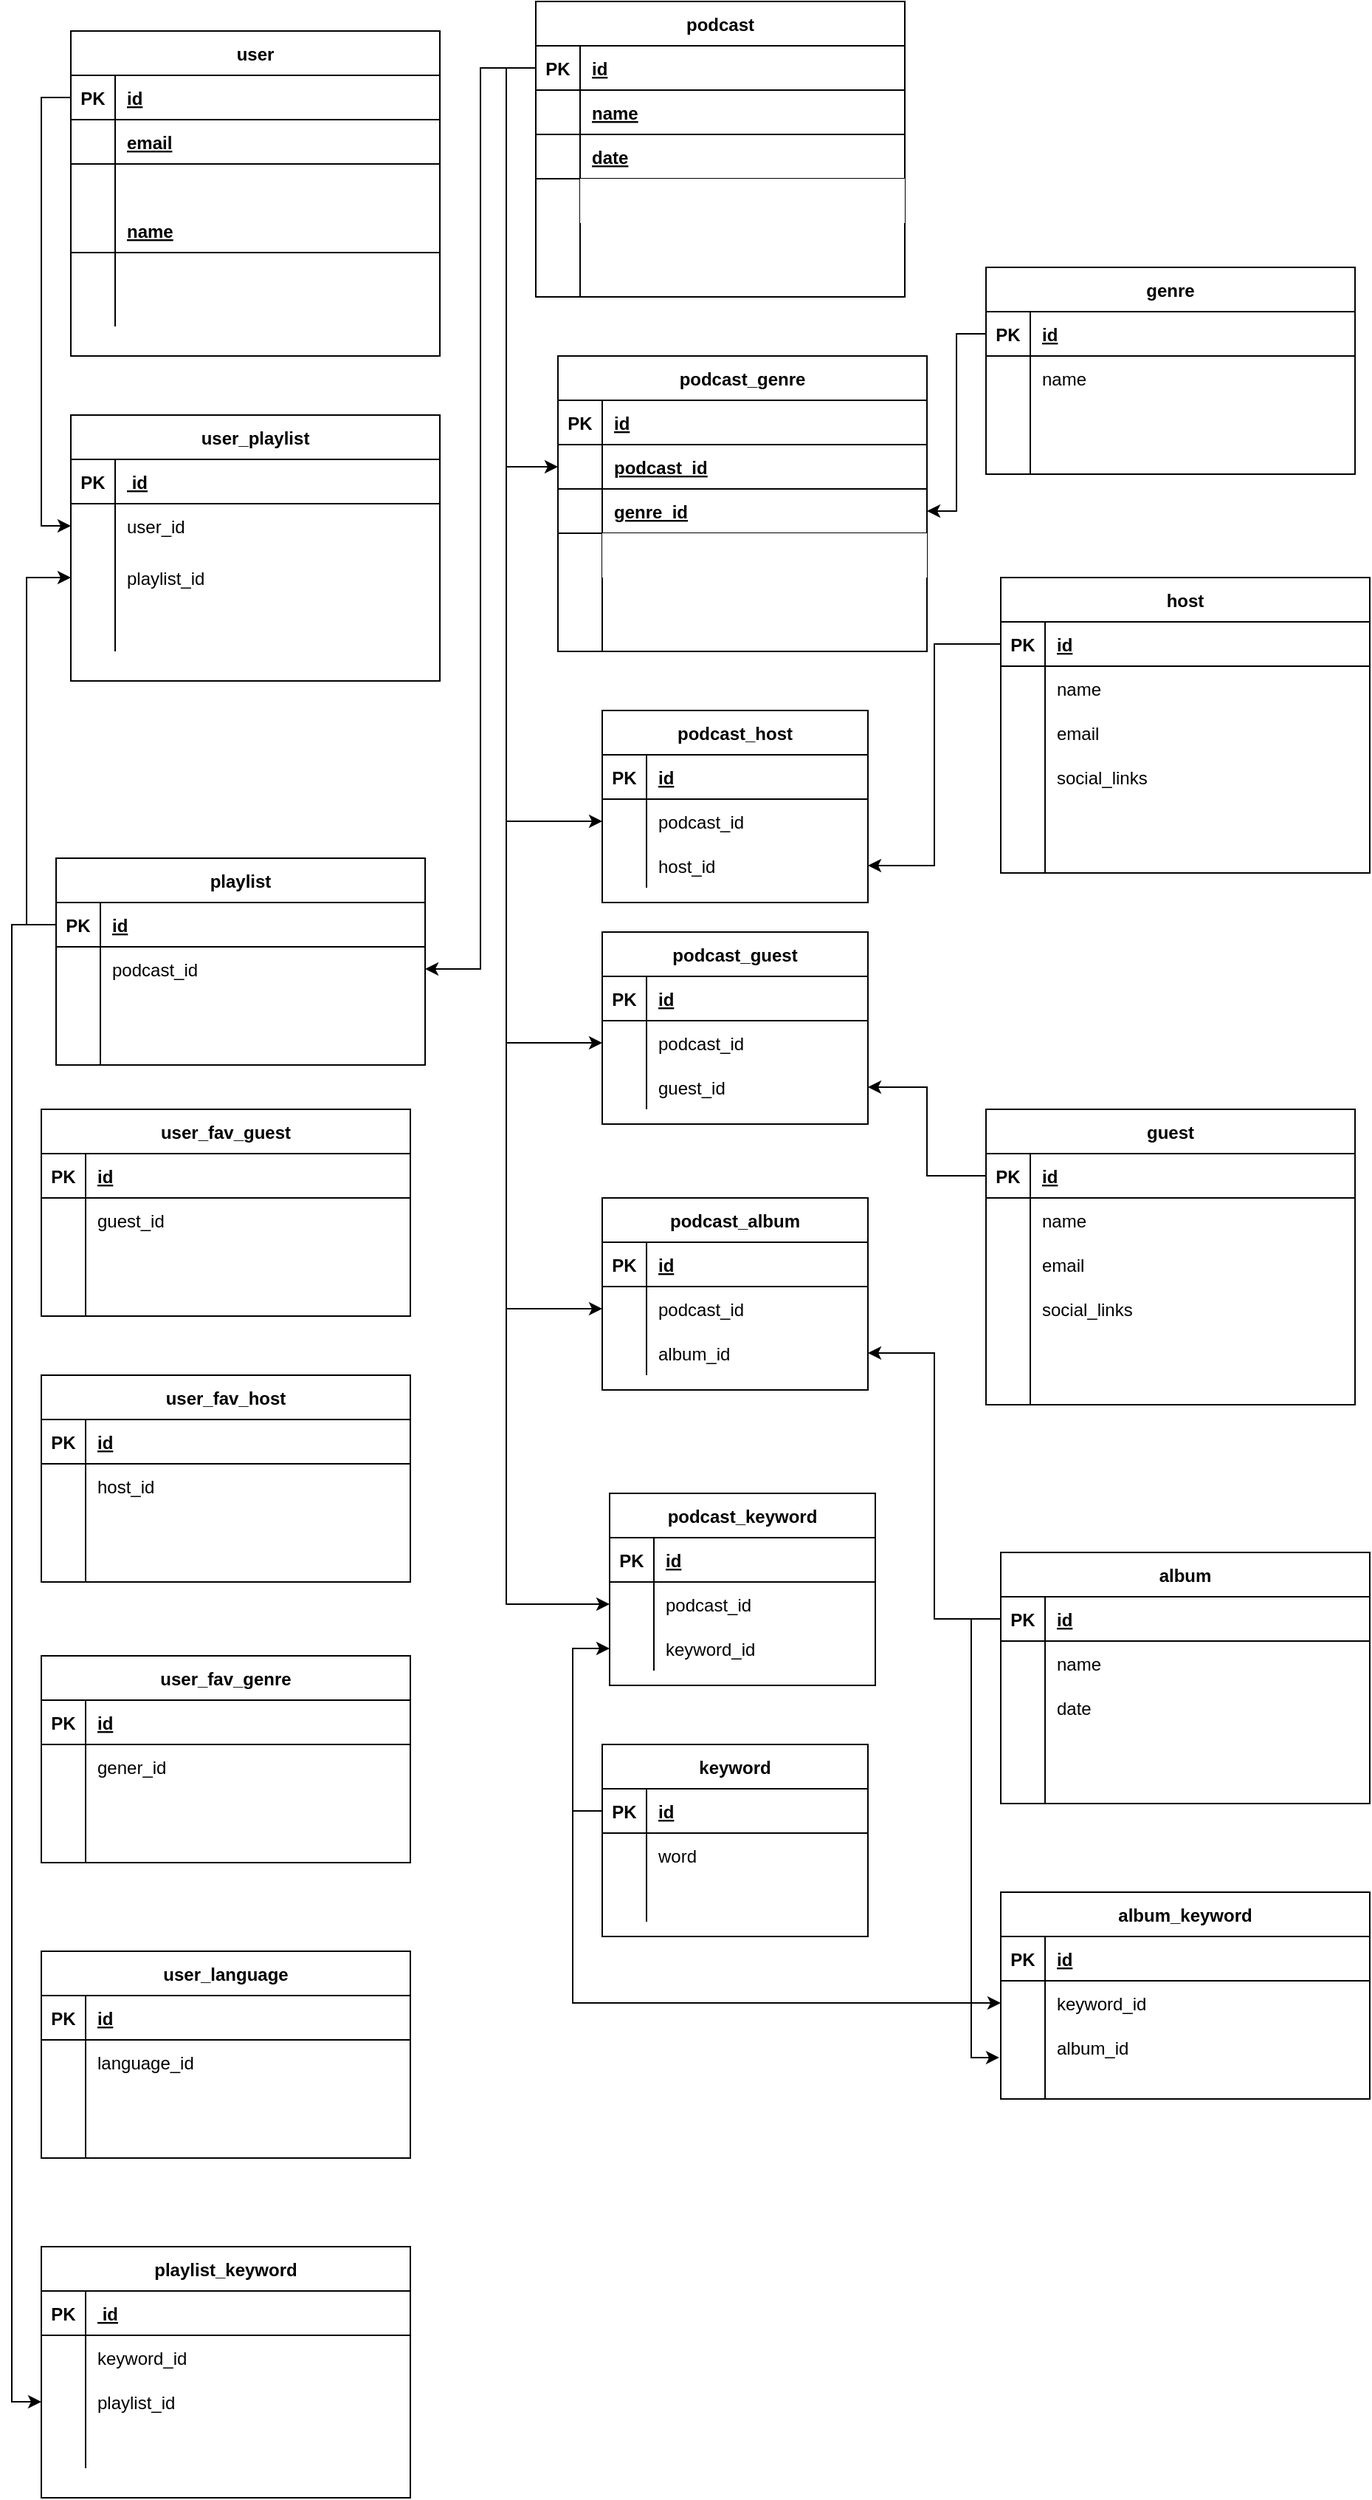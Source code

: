 <mxfile version="13.6.2" type="github">
  <diagram id="R2lEEEUBdFMjLlhIrx00" name="Page-1">
    <mxGraphModel dx="1120" dy="614" grid="1" gridSize="10" guides="1" tooltips="1" connect="1" arrows="1" fold="1" page="1" pageScale="1" pageWidth="850" pageHeight="1100" math="0" shadow="0" extFonts="Permanent Marker^https://fonts.googleapis.com/css?family=Permanent+Marker">
      <root>
        <mxCell id="0" />
        <mxCell id="1" parent="0" />
        <mxCell id="C-vyLk0tnHw3VtMMgP7b-23" value="user" style="shape=table;startSize=30;container=1;collapsible=1;childLayout=tableLayout;fixedRows=1;rowLines=0;fontStyle=1;align=center;resizeLast=1;" parent="1" vertex="1">
          <mxGeometry x="110" y="100" width="250" height="220" as="geometry" />
        </mxCell>
        <mxCell id="C-vyLk0tnHw3VtMMgP7b-24" value="" style="shape=partialRectangle;collapsible=0;dropTarget=0;pointerEvents=0;fillColor=none;points=[[0,0.5],[1,0.5]];portConstraint=eastwest;top=0;left=0;right=0;bottom=1;" parent="C-vyLk0tnHw3VtMMgP7b-23" vertex="1">
          <mxGeometry y="30" width="250" height="30" as="geometry" />
        </mxCell>
        <mxCell id="C-vyLk0tnHw3VtMMgP7b-25" value="PK" style="shape=partialRectangle;overflow=hidden;connectable=0;fillColor=none;top=0;left=0;bottom=0;right=0;fontStyle=1;" parent="C-vyLk0tnHw3VtMMgP7b-24" vertex="1">
          <mxGeometry width="30" height="30" as="geometry" />
        </mxCell>
        <mxCell id="C-vyLk0tnHw3VtMMgP7b-26" value="id" style="shape=partialRectangle;overflow=hidden;connectable=0;fillColor=none;top=0;left=0;bottom=0;right=0;align=left;spacingLeft=6;fontStyle=5;" parent="C-vyLk0tnHw3VtMMgP7b-24" vertex="1">
          <mxGeometry x="30" width="220" height="30" as="geometry" />
        </mxCell>
        <mxCell id="S200XJqEQrXHh1j5I4fp-168" value="" style="shape=partialRectangle;collapsible=0;dropTarget=0;pointerEvents=0;fillColor=none;points=[[0,0.5],[1,0.5]];portConstraint=eastwest;top=0;left=0;right=0;bottom=1;" vertex="1" parent="C-vyLk0tnHw3VtMMgP7b-23">
          <mxGeometry y="60" width="250" height="30" as="geometry" />
        </mxCell>
        <mxCell id="S200XJqEQrXHh1j5I4fp-169" value="" style="shape=partialRectangle;overflow=hidden;connectable=0;fillColor=none;top=0;left=0;bottom=0;right=0;fontStyle=1;" vertex="1" parent="S200XJqEQrXHh1j5I4fp-168">
          <mxGeometry width="30" height="30" as="geometry" />
        </mxCell>
        <mxCell id="S200XJqEQrXHh1j5I4fp-170" value="email" style="shape=partialRectangle;overflow=hidden;connectable=0;fillColor=none;top=0;left=0;bottom=0;right=0;align=left;spacingLeft=6;fontStyle=5;" vertex="1" parent="S200XJqEQrXHh1j5I4fp-168">
          <mxGeometry x="30" width="220" height="30" as="geometry" />
        </mxCell>
        <mxCell id="C-vyLk0tnHw3VtMMgP7b-27" value="" style="shape=partialRectangle;collapsible=0;dropTarget=0;pointerEvents=0;fillColor=none;points=[[0,0.5],[1,0.5]];portConstraint=eastwest;top=0;left=0;right=0;bottom=0;" parent="C-vyLk0tnHw3VtMMgP7b-23" vertex="1">
          <mxGeometry y="90" width="250" height="30" as="geometry" />
        </mxCell>
        <mxCell id="C-vyLk0tnHw3VtMMgP7b-28" value="" style="shape=partialRectangle;overflow=hidden;connectable=0;fillColor=none;top=0;left=0;bottom=0;right=0;" parent="C-vyLk0tnHw3VtMMgP7b-27" vertex="1">
          <mxGeometry width="30" height="30" as="geometry" />
        </mxCell>
        <mxCell id="C-vyLk0tnHw3VtMMgP7b-29" value="" style="shape=partialRectangle;overflow=hidden;connectable=0;fillColor=none;top=0;left=0;bottom=0;right=0;align=left;spacingLeft=6;" parent="C-vyLk0tnHw3VtMMgP7b-27" vertex="1">
          <mxGeometry x="30" width="220" height="30" as="geometry" />
        </mxCell>
        <mxCell id="S200XJqEQrXHh1j5I4fp-171" value="" style="shape=partialRectangle;collapsible=0;dropTarget=0;pointerEvents=0;fillColor=none;points=[[0,0.5],[1,0.5]];portConstraint=eastwest;top=0;left=0;right=0;bottom=1;" vertex="1" parent="C-vyLk0tnHw3VtMMgP7b-23">
          <mxGeometry y="120" width="250" height="30" as="geometry" />
        </mxCell>
        <mxCell id="S200XJqEQrXHh1j5I4fp-172" value="" style="shape=partialRectangle;overflow=hidden;connectable=0;fillColor=none;top=0;left=0;bottom=0;right=0;fontStyle=1;" vertex="1" parent="S200XJqEQrXHh1j5I4fp-171">
          <mxGeometry width="30" height="30" as="geometry" />
        </mxCell>
        <mxCell id="S200XJqEQrXHh1j5I4fp-173" value="name" style="shape=partialRectangle;overflow=hidden;connectable=0;fillColor=none;top=0;left=0;bottom=0;right=0;align=left;spacingLeft=6;fontStyle=5;" vertex="1" parent="S200XJqEQrXHh1j5I4fp-171">
          <mxGeometry x="30" width="220" height="30" as="geometry" />
        </mxCell>
        <mxCell id="S200XJqEQrXHh1j5I4fp-96" value="" style="shape=partialRectangle;collapsible=0;dropTarget=0;pointerEvents=0;fillColor=none;points=[[0,0.5],[1,0.5]];portConstraint=eastwest;top=0;left=0;right=0;bottom=0;" vertex="1" parent="C-vyLk0tnHw3VtMMgP7b-23">
          <mxGeometry y="150" width="250" height="30" as="geometry" />
        </mxCell>
        <mxCell id="S200XJqEQrXHh1j5I4fp-97" value="" style="shape=partialRectangle;overflow=hidden;connectable=0;fillColor=none;top=0;left=0;bottom=0;right=0;" vertex="1" parent="S200XJqEQrXHh1j5I4fp-96">
          <mxGeometry width="30" height="30" as="geometry" />
        </mxCell>
        <mxCell id="S200XJqEQrXHh1j5I4fp-98" value="" style="shape=partialRectangle;overflow=hidden;connectable=0;fillColor=none;top=0;left=0;bottom=0;right=0;align=left;spacingLeft=6;" vertex="1" parent="S200XJqEQrXHh1j5I4fp-96">
          <mxGeometry x="30" width="220" height="30" as="geometry" />
        </mxCell>
        <mxCell id="S200XJqEQrXHh1j5I4fp-99" value="" style="shape=partialRectangle;collapsible=0;dropTarget=0;pointerEvents=0;fillColor=none;points=[[0,0.5],[1,0.5]];portConstraint=eastwest;top=0;left=0;right=0;bottom=0;" vertex="1" parent="C-vyLk0tnHw3VtMMgP7b-23">
          <mxGeometry y="180" width="250" height="20" as="geometry" />
        </mxCell>
        <mxCell id="S200XJqEQrXHh1j5I4fp-100" value="" style="shape=partialRectangle;overflow=hidden;connectable=0;fillColor=none;top=0;left=0;bottom=0;right=0;" vertex="1" parent="S200XJqEQrXHh1j5I4fp-99">
          <mxGeometry width="30" height="20" as="geometry" />
        </mxCell>
        <mxCell id="S200XJqEQrXHh1j5I4fp-101" value="" style="shape=partialRectangle;overflow=hidden;connectable=0;fillColor=none;top=0;left=0;bottom=0;right=0;align=left;spacingLeft=6;" vertex="1" parent="S200XJqEQrXHh1j5I4fp-99">
          <mxGeometry x="30" width="220" height="20" as="geometry" />
        </mxCell>
        <mxCell id="S200XJqEQrXHh1j5I4fp-159" style="edgeStyle=orthogonalEdgeStyle;rounded=0;orthogonalLoop=1;jettySize=auto;html=1;exitX=0;exitY=0.5;exitDx=0;exitDy=0;entryX=0;entryY=0.5;entryDx=0;entryDy=0;" edge="1" parent="1" source="C-vyLk0tnHw3VtMMgP7b-24" target="S200XJqEQrXHh1j5I4fp-106">
          <mxGeometry relative="1" as="geometry" />
        </mxCell>
        <mxCell id="S200XJqEQrXHh1j5I4fp-160" style="edgeStyle=orthogonalEdgeStyle;rounded=0;orthogonalLoop=1;jettySize=auto;html=1;exitX=0;exitY=0.5;exitDx=0;exitDy=0;entryX=1;entryY=0.5;entryDx=0;entryDy=0;" edge="1" parent="1" source="S200XJqEQrXHh1j5I4fp-129" target="S200XJqEQrXHh1j5I4fp-119">
          <mxGeometry relative="1" as="geometry" />
        </mxCell>
        <mxCell id="S200XJqEQrXHh1j5I4fp-161" style="edgeStyle=orthogonalEdgeStyle;rounded=0;orthogonalLoop=1;jettySize=auto;html=1;exitX=0;exitY=0.5;exitDx=0;exitDy=0;entryX=0;entryY=0.5;entryDx=0;entryDy=0;" edge="1" parent="1" source="S200XJqEQrXHh1j5I4fp-116" target="S200XJqEQrXHh1j5I4fp-109">
          <mxGeometry relative="1" as="geometry" />
        </mxCell>
        <mxCell id="S200XJqEQrXHh1j5I4fp-102" value="user_playlist" style="shape=table;startSize=30;container=1;collapsible=1;childLayout=tableLayout;fixedRows=1;rowLines=0;fontStyle=1;align=center;resizeLast=1;" vertex="1" parent="1">
          <mxGeometry x="110" y="360" width="250" height="180" as="geometry" />
        </mxCell>
        <mxCell id="S200XJqEQrXHh1j5I4fp-103" value="" style="shape=partialRectangle;collapsible=0;dropTarget=0;pointerEvents=0;fillColor=none;points=[[0,0.5],[1,0.5]];portConstraint=eastwest;top=0;left=0;right=0;bottom=1;" vertex="1" parent="S200XJqEQrXHh1j5I4fp-102">
          <mxGeometry y="30" width="250" height="30" as="geometry" />
        </mxCell>
        <mxCell id="S200XJqEQrXHh1j5I4fp-104" value="PK" style="shape=partialRectangle;overflow=hidden;connectable=0;fillColor=none;top=0;left=0;bottom=0;right=0;fontStyle=1;" vertex="1" parent="S200XJqEQrXHh1j5I4fp-103">
          <mxGeometry width="30" height="30" as="geometry" />
        </mxCell>
        <mxCell id="S200XJqEQrXHh1j5I4fp-105" value=" id" style="shape=partialRectangle;overflow=hidden;connectable=0;fillColor=none;top=0;left=0;bottom=0;right=0;align=left;spacingLeft=6;fontStyle=5;" vertex="1" parent="S200XJqEQrXHh1j5I4fp-103">
          <mxGeometry x="30" width="220" height="30" as="geometry" />
        </mxCell>
        <mxCell id="S200XJqEQrXHh1j5I4fp-106" value="" style="shape=partialRectangle;collapsible=0;dropTarget=0;pointerEvents=0;fillColor=none;points=[[0,0.5],[1,0.5]];portConstraint=eastwest;top=0;left=0;right=0;bottom=0;" vertex="1" parent="S200XJqEQrXHh1j5I4fp-102">
          <mxGeometry y="60" width="250" height="30" as="geometry" />
        </mxCell>
        <mxCell id="S200XJqEQrXHh1j5I4fp-107" value="" style="shape=partialRectangle;overflow=hidden;connectable=0;fillColor=none;top=0;left=0;bottom=0;right=0;" vertex="1" parent="S200XJqEQrXHh1j5I4fp-106">
          <mxGeometry width="30" height="30" as="geometry" />
        </mxCell>
        <mxCell id="S200XJqEQrXHh1j5I4fp-108" value="user_id" style="shape=partialRectangle;overflow=hidden;connectable=0;fillColor=none;top=0;left=0;bottom=0;right=0;align=left;spacingLeft=6;" vertex="1" parent="S200XJqEQrXHh1j5I4fp-106">
          <mxGeometry x="30" width="220" height="30" as="geometry" />
        </mxCell>
        <mxCell id="S200XJqEQrXHh1j5I4fp-109" value="" style="shape=partialRectangle;collapsible=0;dropTarget=0;pointerEvents=0;fillColor=none;points=[[0,0.5],[1,0.5]];portConstraint=eastwest;top=0;left=0;right=0;bottom=0;" vertex="1" parent="S200XJqEQrXHh1j5I4fp-102">
          <mxGeometry y="90" width="250" height="40" as="geometry" />
        </mxCell>
        <mxCell id="S200XJqEQrXHh1j5I4fp-110" value="" style="shape=partialRectangle;overflow=hidden;connectable=0;fillColor=none;top=0;left=0;bottom=0;right=0;" vertex="1" parent="S200XJqEQrXHh1j5I4fp-109">
          <mxGeometry width="30" height="40" as="geometry" />
        </mxCell>
        <mxCell id="S200XJqEQrXHh1j5I4fp-111" value="playlist_id" style="shape=partialRectangle;overflow=hidden;connectable=0;fillColor=none;top=0;left=0;bottom=0;right=0;align=left;spacingLeft=6;" vertex="1" parent="S200XJqEQrXHh1j5I4fp-109">
          <mxGeometry x="30" width="220" height="40" as="geometry" />
        </mxCell>
        <mxCell id="S200XJqEQrXHh1j5I4fp-112" value="" style="shape=partialRectangle;collapsible=0;dropTarget=0;pointerEvents=0;fillColor=none;points=[[0,0.5],[1,0.5]];portConstraint=eastwest;top=0;left=0;right=0;bottom=0;" vertex="1" parent="S200XJqEQrXHh1j5I4fp-102">
          <mxGeometry y="130" width="250" height="30" as="geometry" />
        </mxCell>
        <mxCell id="S200XJqEQrXHh1j5I4fp-113" value="" style="shape=partialRectangle;overflow=hidden;connectable=0;fillColor=none;top=0;left=0;bottom=0;right=0;" vertex="1" parent="S200XJqEQrXHh1j5I4fp-112">
          <mxGeometry width="30" height="30" as="geometry" />
        </mxCell>
        <mxCell id="S200XJqEQrXHh1j5I4fp-114" value="" style="shape=partialRectangle;overflow=hidden;connectable=0;fillColor=none;top=0;left=0;bottom=0;right=0;align=left;spacingLeft=6;" vertex="1" parent="S200XJqEQrXHh1j5I4fp-112">
          <mxGeometry x="30" width="220" height="30" as="geometry" />
        </mxCell>
        <mxCell id="S200XJqEQrXHh1j5I4fp-128" value="podcast" style="shape=table;startSize=30;container=1;collapsible=1;childLayout=tableLayout;fixedRows=1;rowLines=0;fontStyle=1;align=center;resizeLast=1;" vertex="1" parent="1">
          <mxGeometry x="425" y="80" width="250" height="200" as="geometry" />
        </mxCell>
        <mxCell id="S200XJqEQrXHh1j5I4fp-129" value="" style="shape=partialRectangle;collapsible=0;dropTarget=0;pointerEvents=0;fillColor=none;points=[[0,0.5],[1,0.5]];portConstraint=eastwest;top=0;left=0;right=0;bottom=1;" vertex="1" parent="S200XJqEQrXHh1j5I4fp-128">
          <mxGeometry y="30" width="250" height="30" as="geometry" />
        </mxCell>
        <mxCell id="S200XJqEQrXHh1j5I4fp-130" value="PK" style="shape=partialRectangle;overflow=hidden;connectable=0;fillColor=none;top=0;left=0;bottom=0;right=0;fontStyle=1;" vertex="1" parent="S200XJqEQrXHh1j5I4fp-129">
          <mxGeometry width="30" height="30" as="geometry" />
        </mxCell>
        <mxCell id="S200XJqEQrXHh1j5I4fp-131" value="id" style="shape=partialRectangle;overflow=hidden;connectable=0;fillColor=none;top=0;left=0;bottom=0;right=0;align=left;spacingLeft=6;fontStyle=5;" vertex="1" parent="S200XJqEQrXHh1j5I4fp-129">
          <mxGeometry x="30" width="220" height="30" as="geometry" />
        </mxCell>
        <mxCell id="S200XJqEQrXHh1j5I4fp-174" value="" style="shape=partialRectangle;collapsible=0;dropTarget=0;pointerEvents=0;fillColor=none;points=[[0,0.5],[1,0.5]];portConstraint=eastwest;top=0;left=0;right=0;bottom=1;" vertex="1" parent="S200XJqEQrXHh1j5I4fp-128">
          <mxGeometry y="60" width="250" height="30" as="geometry" />
        </mxCell>
        <mxCell id="S200XJqEQrXHh1j5I4fp-175" value="" style="shape=partialRectangle;overflow=hidden;connectable=0;fillColor=none;top=0;left=0;bottom=0;right=0;fontStyle=1;" vertex="1" parent="S200XJqEQrXHh1j5I4fp-174">
          <mxGeometry width="30" height="30" as="geometry" />
        </mxCell>
        <mxCell id="S200XJqEQrXHh1j5I4fp-176" value="name" style="shape=partialRectangle;overflow=hidden;connectable=0;fillColor=none;top=0;left=0;bottom=0;right=0;align=left;spacingLeft=6;fontStyle=5;" vertex="1" parent="S200XJqEQrXHh1j5I4fp-174">
          <mxGeometry x="30" width="220" height="30" as="geometry" />
        </mxCell>
        <mxCell id="S200XJqEQrXHh1j5I4fp-193" value="" style="shape=partialRectangle;collapsible=0;dropTarget=0;pointerEvents=0;fillColor=none;points=[[0,0.5],[1,0.5]];portConstraint=eastwest;top=0;left=0;right=0;bottom=1;" vertex="1" parent="S200XJqEQrXHh1j5I4fp-128">
          <mxGeometry y="90" width="250" height="30" as="geometry" />
        </mxCell>
        <mxCell id="S200XJqEQrXHh1j5I4fp-194" value="" style="shape=partialRectangle;overflow=hidden;connectable=0;fillColor=none;top=0;left=0;bottom=0;right=0;fontStyle=1;" vertex="1" parent="S200XJqEQrXHh1j5I4fp-193">
          <mxGeometry width="30" height="30" as="geometry" />
        </mxCell>
        <mxCell id="S200XJqEQrXHh1j5I4fp-195" value="date" style="shape=partialRectangle;overflow=hidden;connectable=0;fillColor=none;top=0;left=0;bottom=0;right=0;align=left;spacingLeft=6;fontStyle=5;" vertex="1" parent="S200XJqEQrXHh1j5I4fp-193">
          <mxGeometry x="30" width="220" height="30" as="geometry" />
        </mxCell>
        <mxCell id="S200XJqEQrXHh1j5I4fp-132" value="" style="shape=partialRectangle;collapsible=0;dropTarget=0;pointerEvents=0;fillColor=none;points=[[0,0.5],[1,0.5]];portConstraint=eastwest;top=0;left=0;right=0;bottom=0;" vertex="1" parent="S200XJqEQrXHh1j5I4fp-128">
          <mxGeometry y="120" width="250" height="30" as="geometry" />
        </mxCell>
        <mxCell id="S200XJqEQrXHh1j5I4fp-133" value="" style="shape=partialRectangle;overflow=hidden;connectable=0;fillColor=none;top=0;left=0;bottom=0;right=0;" vertex="1" parent="S200XJqEQrXHh1j5I4fp-132">
          <mxGeometry width="30" height="30" as="geometry" />
        </mxCell>
        <mxCell id="S200XJqEQrXHh1j5I4fp-134" value="" style="shape=partialRectangle;overflow=hidden;connectable=0;top=0;left=0;bottom=0;right=0;align=left;spacingLeft=6;" vertex="1" parent="S200XJqEQrXHh1j5I4fp-132">
          <mxGeometry x="30" width="220" height="30" as="geometry" />
        </mxCell>
        <mxCell id="S200XJqEQrXHh1j5I4fp-135" value="" style="shape=partialRectangle;collapsible=0;dropTarget=0;pointerEvents=0;fillColor=none;points=[[0,0.5],[1,0.5]];portConstraint=eastwest;top=0;left=0;right=0;bottom=0;" vertex="1" parent="S200XJqEQrXHh1j5I4fp-128">
          <mxGeometry y="150" width="250" height="30" as="geometry" />
        </mxCell>
        <mxCell id="S200XJqEQrXHh1j5I4fp-136" value="" style="shape=partialRectangle;overflow=hidden;connectable=0;fillColor=none;top=0;left=0;bottom=0;right=0;" vertex="1" parent="S200XJqEQrXHh1j5I4fp-135">
          <mxGeometry width="30" height="30" as="geometry" />
        </mxCell>
        <mxCell id="S200XJqEQrXHh1j5I4fp-137" value="" style="shape=partialRectangle;overflow=hidden;connectable=0;fillColor=none;top=0;left=0;bottom=0;right=0;align=left;spacingLeft=6;" vertex="1" parent="S200XJqEQrXHh1j5I4fp-135">
          <mxGeometry x="30" width="220" height="30" as="geometry" />
        </mxCell>
        <mxCell id="S200XJqEQrXHh1j5I4fp-138" value="" style="shape=partialRectangle;collapsible=0;dropTarget=0;pointerEvents=0;fillColor=none;points=[[0,0.5],[1,0.5]];portConstraint=eastwest;top=0;left=0;right=0;bottom=0;" vertex="1" parent="S200XJqEQrXHh1j5I4fp-128">
          <mxGeometry y="180" width="250" height="20" as="geometry" />
        </mxCell>
        <mxCell id="S200XJqEQrXHh1j5I4fp-139" value="" style="shape=partialRectangle;overflow=hidden;connectable=0;fillColor=none;top=0;left=0;bottom=0;right=0;" vertex="1" parent="S200XJqEQrXHh1j5I4fp-138">
          <mxGeometry width="30" height="20" as="geometry" />
        </mxCell>
        <mxCell id="S200XJqEQrXHh1j5I4fp-140" value="" style="shape=partialRectangle;overflow=hidden;connectable=0;fillColor=none;top=0;left=0;bottom=0;right=0;align=left;spacingLeft=6;" vertex="1" parent="S200XJqEQrXHh1j5I4fp-138">
          <mxGeometry x="30" width="220" height="20" as="geometry" />
        </mxCell>
        <mxCell id="S200XJqEQrXHh1j5I4fp-196" style="edgeStyle=orthogonalEdgeStyle;rounded=0;orthogonalLoop=1;jettySize=auto;html=1;exitX=0;exitY=0.5;exitDx=0;exitDy=0;entryX=0;entryY=0.5;entryDx=0;entryDy=0;" edge="1" parent="1" source="S200XJqEQrXHh1j5I4fp-116" target="S200XJqEQrXHh1j5I4fp-151">
          <mxGeometry relative="1" as="geometry" />
        </mxCell>
        <mxCell id="S200XJqEQrXHh1j5I4fp-197" value="podcast_genre" style="shape=table;startSize=30;container=1;collapsible=1;childLayout=tableLayout;fixedRows=1;rowLines=0;fontStyle=1;align=center;resizeLast=1;" vertex="1" parent="1">
          <mxGeometry x="440" y="320" width="250" height="200" as="geometry" />
        </mxCell>
        <mxCell id="S200XJqEQrXHh1j5I4fp-198" value="" style="shape=partialRectangle;collapsible=0;dropTarget=0;pointerEvents=0;fillColor=none;points=[[0,0.5],[1,0.5]];portConstraint=eastwest;top=0;left=0;right=0;bottom=1;" vertex="1" parent="S200XJqEQrXHh1j5I4fp-197">
          <mxGeometry y="30" width="250" height="30" as="geometry" />
        </mxCell>
        <mxCell id="S200XJqEQrXHh1j5I4fp-199" value="PK" style="shape=partialRectangle;overflow=hidden;connectable=0;fillColor=none;top=0;left=0;bottom=0;right=0;fontStyle=1;" vertex="1" parent="S200XJqEQrXHh1j5I4fp-198">
          <mxGeometry width="30" height="30" as="geometry" />
        </mxCell>
        <mxCell id="S200XJqEQrXHh1j5I4fp-200" value="id" style="shape=partialRectangle;overflow=hidden;connectable=0;fillColor=none;top=0;left=0;bottom=0;right=0;align=left;spacingLeft=6;fontStyle=5;" vertex="1" parent="S200XJqEQrXHh1j5I4fp-198">
          <mxGeometry x="30" width="220" height="30" as="geometry" />
        </mxCell>
        <mxCell id="S200XJqEQrXHh1j5I4fp-201" value="" style="shape=partialRectangle;collapsible=0;dropTarget=0;pointerEvents=0;fillColor=none;points=[[0,0.5],[1,0.5]];portConstraint=eastwest;top=0;left=0;right=0;bottom=1;" vertex="1" parent="S200XJqEQrXHh1j5I4fp-197">
          <mxGeometry y="60" width="250" height="30" as="geometry" />
        </mxCell>
        <mxCell id="S200XJqEQrXHh1j5I4fp-202" value="" style="shape=partialRectangle;overflow=hidden;connectable=0;fillColor=none;top=0;left=0;bottom=0;right=0;fontStyle=1;" vertex="1" parent="S200XJqEQrXHh1j5I4fp-201">
          <mxGeometry width="30" height="30" as="geometry" />
        </mxCell>
        <mxCell id="S200XJqEQrXHh1j5I4fp-203" value="podcast_id" style="shape=partialRectangle;overflow=hidden;connectable=0;fillColor=none;top=0;left=0;bottom=0;right=0;align=left;spacingLeft=6;fontStyle=5;" vertex="1" parent="S200XJqEQrXHh1j5I4fp-201">
          <mxGeometry x="30" width="220" height="30" as="geometry" />
        </mxCell>
        <mxCell id="S200XJqEQrXHh1j5I4fp-204" value="" style="shape=partialRectangle;collapsible=0;dropTarget=0;pointerEvents=0;fillColor=none;points=[[0,0.5],[1,0.5]];portConstraint=eastwest;top=0;left=0;right=0;bottom=1;" vertex="1" parent="S200XJqEQrXHh1j5I4fp-197">
          <mxGeometry y="90" width="250" height="30" as="geometry" />
        </mxCell>
        <mxCell id="S200XJqEQrXHh1j5I4fp-205" value="" style="shape=partialRectangle;overflow=hidden;connectable=0;fillColor=none;top=0;left=0;bottom=0;right=0;fontStyle=1;" vertex="1" parent="S200XJqEQrXHh1j5I4fp-204">
          <mxGeometry width="30" height="30" as="geometry" />
        </mxCell>
        <mxCell id="S200XJqEQrXHh1j5I4fp-206" value="genre_id" style="shape=partialRectangle;overflow=hidden;connectable=0;fillColor=none;top=0;left=0;bottom=0;right=0;align=left;spacingLeft=6;fontStyle=5;" vertex="1" parent="S200XJqEQrXHh1j5I4fp-204">
          <mxGeometry x="30" width="220" height="30" as="geometry" />
        </mxCell>
        <mxCell id="S200XJqEQrXHh1j5I4fp-207" value="" style="shape=partialRectangle;collapsible=0;dropTarget=0;pointerEvents=0;fillColor=none;points=[[0,0.5],[1,0.5]];portConstraint=eastwest;top=0;left=0;right=0;bottom=0;" vertex="1" parent="S200XJqEQrXHh1j5I4fp-197">
          <mxGeometry y="120" width="250" height="30" as="geometry" />
        </mxCell>
        <mxCell id="S200XJqEQrXHh1j5I4fp-208" value="" style="shape=partialRectangle;overflow=hidden;connectable=0;fillColor=none;top=0;left=0;bottom=0;right=0;" vertex="1" parent="S200XJqEQrXHh1j5I4fp-207">
          <mxGeometry width="30" height="30" as="geometry" />
        </mxCell>
        <mxCell id="S200XJqEQrXHh1j5I4fp-209" value="" style="shape=partialRectangle;overflow=hidden;connectable=0;top=0;left=0;bottom=0;right=0;align=left;spacingLeft=6;" vertex="1" parent="S200XJqEQrXHh1j5I4fp-207">
          <mxGeometry x="30" width="220" height="30" as="geometry" />
        </mxCell>
        <mxCell id="S200XJqEQrXHh1j5I4fp-210" value="" style="shape=partialRectangle;collapsible=0;dropTarget=0;pointerEvents=0;fillColor=none;points=[[0,0.5],[1,0.5]];portConstraint=eastwest;top=0;left=0;right=0;bottom=0;" vertex="1" parent="S200XJqEQrXHh1j5I4fp-197">
          <mxGeometry y="150" width="250" height="30" as="geometry" />
        </mxCell>
        <mxCell id="S200XJqEQrXHh1j5I4fp-211" value="" style="shape=partialRectangle;overflow=hidden;connectable=0;fillColor=none;top=0;left=0;bottom=0;right=0;" vertex="1" parent="S200XJqEQrXHh1j5I4fp-210">
          <mxGeometry width="30" height="30" as="geometry" />
        </mxCell>
        <mxCell id="S200XJqEQrXHh1j5I4fp-212" value="" style="shape=partialRectangle;overflow=hidden;connectable=0;fillColor=none;top=0;left=0;bottom=0;right=0;align=left;spacingLeft=6;" vertex="1" parent="S200XJqEQrXHh1j5I4fp-210">
          <mxGeometry x="30" width="220" height="30" as="geometry" />
        </mxCell>
        <mxCell id="S200XJqEQrXHh1j5I4fp-213" value="" style="shape=partialRectangle;collapsible=0;dropTarget=0;pointerEvents=0;fillColor=none;points=[[0,0.5],[1,0.5]];portConstraint=eastwest;top=0;left=0;right=0;bottom=0;" vertex="1" parent="S200XJqEQrXHh1j5I4fp-197">
          <mxGeometry y="180" width="250" height="20" as="geometry" />
        </mxCell>
        <mxCell id="S200XJqEQrXHh1j5I4fp-214" value="" style="shape=partialRectangle;overflow=hidden;connectable=0;fillColor=none;top=0;left=0;bottom=0;right=0;" vertex="1" parent="S200XJqEQrXHh1j5I4fp-213">
          <mxGeometry width="30" height="20" as="geometry" />
        </mxCell>
        <mxCell id="S200XJqEQrXHh1j5I4fp-215" value="" style="shape=partialRectangle;overflow=hidden;connectable=0;fillColor=none;top=0;left=0;bottom=0;right=0;align=left;spacingLeft=6;" vertex="1" parent="S200XJqEQrXHh1j5I4fp-213">
          <mxGeometry x="30" width="220" height="20" as="geometry" />
        </mxCell>
        <mxCell id="S200XJqEQrXHh1j5I4fp-216" style="edgeStyle=orthogonalEdgeStyle;rounded=0;orthogonalLoop=1;jettySize=auto;html=1;exitX=0;exitY=0.5;exitDx=0;exitDy=0;entryX=0;entryY=0.5;entryDx=0;entryDy=0;" edge="1" parent="1" source="S200XJqEQrXHh1j5I4fp-129" target="S200XJqEQrXHh1j5I4fp-201">
          <mxGeometry relative="1" as="geometry" />
        </mxCell>
        <mxCell id="S200XJqEQrXHh1j5I4fp-250" style="edgeStyle=orthogonalEdgeStyle;rounded=0;orthogonalLoop=1;jettySize=auto;html=1;exitX=0;exitY=0.5;exitDx=0;exitDy=0;entryX=0;entryY=0.5;entryDx=0;entryDy=0;" edge="1" parent="1" source="S200XJqEQrXHh1j5I4fp-129" target="S200XJqEQrXHh1j5I4fp-221">
          <mxGeometry relative="1" as="geometry" />
        </mxCell>
        <mxCell id="S200XJqEQrXHh1j5I4fp-251" style="edgeStyle=orthogonalEdgeStyle;rounded=0;orthogonalLoop=1;jettySize=auto;html=1;exitX=0;exitY=0.5;exitDx=0;exitDy=0;entryX=0;entryY=0.5;entryDx=0;entryDy=0;" edge="1" parent="1" source="S200XJqEQrXHh1j5I4fp-129" target="S200XJqEQrXHh1j5I4fp-244">
          <mxGeometry relative="1" as="geometry" />
        </mxCell>
        <mxCell id="S200XJqEQrXHh1j5I4fp-252" style="edgeStyle=orthogonalEdgeStyle;rounded=0;orthogonalLoop=1;jettySize=auto;html=1;exitX=0;exitY=0.5;exitDx=0;exitDy=0;entryX=0;entryY=0.5;entryDx=0;entryDy=0;" edge="1" parent="1" source="S200XJqEQrXHh1j5I4fp-129" target="S200XJqEQrXHh1j5I4fp-234">
          <mxGeometry relative="1" as="geometry" />
        </mxCell>
        <mxCell id="S200XJqEQrXHh1j5I4fp-253" value="genre" style="shape=table;startSize=30;container=1;collapsible=1;childLayout=tableLayout;fixedRows=1;rowLines=0;fontStyle=1;align=center;resizeLast=1;" vertex="1" parent="1">
          <mxGeometry x="730" y="260" width="250" height="140" as="geometry" />
        </mxCell>
        <mxCell id="S200XJqEQrXHh1j5I4fp-254" value="" style="shape=partialRectangle;collapsible=0;dropTarget=0;pointerEvents=0;fillColor=none;points=[[0,0.5],[1,0.5]];portConstraint=eastwest;top=0;left=0;right=0;bottom=1;" vertex="1" parent="S200XJqEQrXHh1j5I4fp-253">
          <mxGeometry y="30" width="250" height="30" as="geometry" />
        </mxCell>
        <mxCell id="S200XJqEQrXHh1j5I4fp-255" value="PK" style="shape=partialRectangle;overflow=hidden;connectable=0;fillColor=none;top=0;left=0;bottom=0;right=0;fontStyle=1;" vertex="1" parent="S200XJqEQrXHh1j5I4fp-254">
          <mxGeometry width="30" height="30" as="geometry" />
        </mxCell>
        <mxCell id="S200XJqEQrXHh1j5I4fp-256" value="id" style="shape=partialRectangle;overflow=hidden;connectable=0;fillColor=none;top=0;left=0;bottom=0;right=0;align=left;spacingLeft=6;fontStyle=5;" vertex="1" parent="S200XJqEQrXHh1j5I4fp-254">
          <mxGeometry x="30" width="220" height="30" as="geometry" />
        </mxCell>
        <mxCell id="S200XJqEQrXHh1j5I4fp-257" value="" style="shape=partialRectangle;collapsible=0;dropTarget=0;pointerEvents=0;fillColor=none;points=[[0,0.5],[1,0.5]];portConstraint=eastwest;top=0;left=0;right=0;bottom=0;" vertex="1" parent="S200XJqEQrXHh1j5I4fp-253">
          <mxGeometry y="60" width="250" height="30" as="geometry" />
        </mxCell>
        <mxCell id="S200XJqEQrXHh1j5I4fp-258" value="" style="shape=partialRectangle;overflow=hidden;connectable=0;fillColor=none;top=0;left=0;bottom=0;right=0;" vertex="1" parent="S200XJqEQrXHh1j5I4fp-257">
          <mxGeometry width="30" height="30" as="geometry" />
        </mxCell>
        <mxCell id="S200XJqEQrXHh1j5I4fp-259" value="name" style="shape=partialRectangle;overflow=hidden;connectable=0;fillColor=none;top=0;left=0;bottom=0;right=0;align=left;spacingLeft=6;" vertex="1" parent="S200XJqEQrXHh1j5I4fp-257">
          <mxGeometry x="30" width="220" height="30" as="geometry" />
        </mxCell>
        <mxCell id="S200XJqEQrXHh1j5I4fp-260" value="" style="shape=partialRectangle;collapsible=0;dropTarget=0;pointerEvents=0;fillColor=none;points=[[0,0.5],[1,0.5]];portConstraint=eastwest;top=0;left=0;right=0;bottom=0;" vertex="1" parent="S200XJqEQrXHh1j5I4fp-253">
          <mxGeometry y="90" width="250" height="30" as="geometry" />
        </mxCell>
        <mxCell id="S200XJqEQrXHh1j5I4fp-261" value="" style="shape=partialRectangle;overflow=hidden;connectable=0;fillColor=none;top=0;left=0;bottom=0;right=0;" vertex="1" parent="S200XJqEQrXHh1j5I4fp-260">
          <mxGeometry width="30" height="30" as="geometry" />
        </mxCell>
        <mxCell id="S200XJqEQrXHh1j5I4fp-262" value="" style="shape=partialRectangle;overflow=hidden;connectable=0;fillColor=none;top=0;left=0;bottom=0;right=0;align=left;spacingLeft=6;" vertex="1" parent="S200XJqEQrXHh1j5I4fp-260">
          <mxGeometry x="30" width="220" height="30" as="geometry" />
        </mxCell>
        <mxCell id="S200XJqEQrXHh1j5I4fp-263" value="" style="shape=partialRectangle;collapsible=0;dropTarget=0;pointerEvents=0;fillColor=none;points=[[0,0.5],[1,0.5]];portConstraint=eastwest;top=0;left=0;right=0;bottom=0;" vertex="1" parent="S200XJqEQrXHh1j5I4fp-253">
          <mxGeometry y="120" width="250" height="20" as="geometry" />
        </mxCell>
        <mxCell id="S200XJqEQrXHh1j5I4fp-264" value="" style="shape=partialRectangle;overflow=hidden;connectable=0;fillColor=none;top=0;left=0;bottom=0;right=0;" vertex="1" parent="S200XJqEQrXHh1j5I4fp-263">
          <mxGeometry width="30" height="20" as="geometry" />
        </mxCell>
        <mxCell id="S200XJqEQrXHh1j5I4fp-265" value="" style="shape=partialRectangle;overflow=hidden;connectable=0;fillColor=none;top=0;left=0;bottom=0;right=0;align=left;spacingLeft=6;" vertex="1" parent="S200XJqEQrXHh1j5I4fp-263">
          <mxGeometry x="30" width="220" height="20" as="geometry" />
        </mxCell>
        <mxCell id="S200XJqEQrXHh1j5I4fp-314" style="edgeStyle=orthogonalEdgeStyle;rounded=0;orthogonalLoop=1;jettySize=auto;html=1;exitX=0;exitY=0.5;exitDx=0;exitDy=0;" edge="1" parent="1" source="S200XJqEQrXHh1j5I4fp-254" target="S200XJqEQrXHh1j5I4fp-204">
          <mxGeometry relative="1" as="geometry" />
        </mxCell>
        <mxCell id="S200XJqEQrXHh1j5I4fp-315" style="edgeStyle=orthogonalEdgeStyle;rounded=0;orthogonalLoop=1;jettySize=auto;html=1;exitX=0;exitY=0.5;exitDx=0;exitDy=0;" edge="1" parent="1" source="S200XJqEQrXHh1j5I4fp-267" target="S200XJqEQrXHh1j5I4fp-224">
          <mxGeometry relative="1" as="geometry" />
        </mxCell>
        <mxCell id="S200XJqEQrXHh1j5I4fp-316" style="edgeStyle=orthogonalEdgeStyle;rounded=0;orthogonalLoop=1;jettySize=auto;html=1;exitX=0;exitY=0.5;exitDx=0;exitDy=0;" edge="1" parent="1" source="S200XJqEQrXHh1j5I4fp-280" target="S200XJqEQrXHh1j5I4fp-247">
          <mxGeometry relative="1" as="geometry" />
        </mxCell>
        <mxCell id="S200XJqEQrXHh1j5I4fp-317" style="edgeStyle=orthogonalEdgeStyle;rounded=0;orthogonalLoop=1;jettySize=auto;html=1;exitX=0;exitY=0.5;exitDx=0;exitDy=0;entryX=-0.004;entryY=0.733;entryDx=0;entryDy=0;entryPerimeter=0;" edge="1" parent="1" source="S200XJqEQrXHh1j5I4fp-280" target="S200XJqEQrXHh1j5I4fp-299">
          <mxGeometry relative="1" as="geometry" />
        </mxCell>
        <mxCell id="S200XJqEQrXHh1j5I4fp-328" style="edgeStyle=orthogonalEdgeStyle;rounded=0;orthogonalLoop=1;jettySize=auto;html=1;exitX=0;exitY=0.5;exitDx=0;exitDy=0;entryX=0;entryY=0.5;entryDx=0;entryDy=0;" edge="1" parent="1" source="S200XJqEQrXHh1j5I4fp-319" target="S200XJqEQrXHh1j5I4fp-237">
          <mxGeometry relative="1" as="geometry" />
        </mxCell>
        <mxCell id="S200XJqEQrXHh1j5I4fp-329" style="edgeStyle=orthogonalEdgeStyle;rounded=0;orthogonalLoop=1;jettySize=auto;html=1;exitX=0;exitY=0.5;exitDx=0;exitDy=0;entryX=0;entryY=0.5;entryDx=0;entryDy=0;" edge="1" parent="1" source="S200XJqEQrXHh1j5I4fp-319" target="S200XJqEQrXHh1j5I4fp-296">
          <mxGeometry relative="1" as="geometry" />
        </mxCell>
        <mxCell id="S200XJqEQrXHh1j5I4fp-330" value="podcast_host" style="shape=table;startSize=30;container=1;collapsible=1;childLayout=tableLayout;fixedRows=1;rowLines=0;fontStyle=1;align=center;resizeLast=1;" vertex="1" parent="1">
          <mxGeometry x="470" y="560" width="180" height="130" as="geometry" />
        </mxCell>
        <mxCell id="S200XJqEQrXHh1j5I4fp-331" value="" style="shape=partialRectangle;collapsible=0;dropTarget=0;pointerEvents=0;fillColor=none;top=0;left=0;bottom=1;right=0;points=[[0,0.5],[1,0.5]];portConstraint=eastwest;" vertex="1" parent="S200XJqEQrXHh1j5I4fp-330">
          <mxGeometry y="30" width="180" height="30" as="geometry" />
        </mxCell>
        <mxCell id="S200XJqEQrXHh1j5I4fp-332" value="PK" style="shape=partialRectangle;connectable=0;fillColor=none;top=0;left=0;bottom=0;right=0;fontStyle=1;overflow=hidden;" vertex="1" parent="S200XJqEQrXHh1j5I4fp-331">
          <mxGeometry width="30" height="30" as="geometry" />
        </mxCell>
        <mxCell id="S200XJqEQrXHh1j5I4fp-333" value="id" style="shape=partialRectangle;connectable=0;fillColor=none;top=0;left=0;bottom=0;right=0;align=left;spacingLeft=6;fontStyle=5;overflow=hidden;" vertex="1" parent="S200XJqEQrXHh1j5I4fp-331">
          <mxGeometry x="30" width="150" height="30" as="geometry" />
        </mxCell>
        <mxCell id="S200XJqEQrXHh1j5I4fp-334" value="" style="shape=partialRectangle;collapsible=0;dropTarget=0;pointerEvents=0;fillColor=none;top=0;left=0;bottom=0;right=0;points=[[0,0.5],[1,0.5]];portConstraint=eastwest;" vertex="1" parent="S200XJqEQrXHh1j5I4fp-330">
          <mxGeometry y="60" width="180" height="30" as="geometry" />
        </mxCell>
        <mxCell id="S200XJqEQrXHh1j5I4fp-335" value="" style="shape=partialRectangle;connectable=0;fillColor=none;top=0;left=0;bottom=0;right=0;editable=1;overflow=hidden;" vertex="1" parent="S200XJqEQrXHh1j5I4fp-334">
          <mxGeometry width="30" height="30" as="geometry" />
        </mxCell>
        <mxCell id="S200XJqEQrXHh1j5I4fp-336" value="podcast_id" style="shape=partialRectangle;connectable=0;fillColor=none;top=0;left=0;bottom=0;right=0;align=left;spacingLeft=6;overflow=hidden;" vertex="1" parent="S200XJqEQrXHh1j5I4fp-334">
          <mxGeometry x="30" width="150" height="30" as="geometry" />
        </mxCell>
        <mxCell id="S200XJqEQrXHh1j5I4fp-337" value="" style="shape=partialRectangle;collapsible=0;dropTarget=0;pointerEvents=0;fillColor=none;top=0;left=0;bottom=0;right=0;points=[[0,0.5],[1,0.5]];portConstraint=eastwest;" vertex="1" parent="S200XJqEQrXHh1j5I4fp-330">
          <mxGeometry y="90" width="180" height="30" as="geometry" />
        </mxCell>
        <mxCell id="S200XJqEQrXHh1j5I4fp-338" value="" style="shape=partialRectangle;connectable=0;fillColor=none;top=0;left=0;bottom=0;right=0;editable=1;overflow=hidden;" vertex="1" parent="S200XJqEQrXHh1j5I4fp-337">
          <mxGeometry width="30" height="30" as="geometry" />
        </mxCell>
        <mxCell id="S200XJqEQrXHh1j5I4fp-339" value="host_id" style="shape=partialRectangle;connectable=0;fillColor=none;top=0;left=0;bottom=0;right=0;align=left;spacingLeft=6;overflow=hidden;" vertex="1" parent="S200XJqEQrXHh1j5I4fp-337">
          <mxGeometry x="30" width="150" height="30" as="geometry" />
        </mxCell>
        <mxCell id="S200XJqEQrXHh1j5I4fp-341" value="host" style="shape=table;startSize=30;container=1;collapsible=1;childLayout=tableLayout;fixedRows=1;rowLines=0;fontStyle=1;align=center;resizeLast=1;" vertex="1" parent="1">
          <mxGeometry x="740" y="470" width="250" height="200" as="geometry" />
        </mxCell>
        <mxCell id="S200XJqEQrXHh1j5I4fp-342" value="" style="shape=partialRectangle;collapsible=0;dropTarget=0;pointerEvents=0;fillColor=none;points=[[0,0.5],[1,0.5]];portConstraint=eastwest;top=0;left=0;right=0;bottom=1;" vertex="1" parent="S200XJqEQrXHh1j5I4fp-341">
          <mxGeometry y="30" width="250" height="30" as="geometry" />
        </mxCell>
        <mxCell id="S200XJqEQrXHh1j5I4fp-343" value="PK" style="shape=partialRectangle;overflow=hidden;connectable=0;fillColor=none;top=0;left=0;bottom=0;right=0;fontStyle=1;" vertex="1" parent="S200XJqEQrXHh1j5I4fp-342">
          <mxGeometry width="30" height="30" as="geometry" />
        </mxCell>
        <mxCell id="S200XJqEQrXHh1j5I4fp-344" value="id" style="shape=partialRectangle;overflow=hidden;connectable=0;fillColor=none;top=0;left=0;bottom=0;right=0;align=left;spacingLeft=6;fontStyle=5;" vertex="1" parent="S200XJqEQrXHh1j5I4fp-342">
          <mxGeometry x="30" width="220" height="30" as="geometry" />
        </mxCell>
        <mxCell id="S200XJqEQrXHh1j5I4fp-345" value="" style="shape=partialRectangle;collapsible=0;dropTarget=0;pointerEvents=0;fillColor=none;points=[[0,0.5],[1,0.5]];portConstraint=eastwest;top=0;left=0;right=0;bottom=0;" vertex="1" parent="S200XJqEQrXHh1j5I4fp-341">
          <mxGeometry y="60" width="250" height="30" as="geometry" />
        </mxCell>
        <mxCell id="S200XJqEQrXHh1j5I4fp-346" value="" style="shape=partialRectangle;overflow=hidden;connectable=0;fillColor=none;top=0;left=0;bottom=0;right=0;" vertex="1" parent="S200XJqEQrXHh1j5I4fp-345">
          <mxGeometry width="30" height="30" as="geometry" />
        </mxCell>
        <mxCell id="S200XJqEQrXHh1j5I4fp-347" value="name" style="shape=partialRectangle;overflow=hidden;connectable=0;fillColor=none;top=0;left=0;bottom=0;right=0;align=left;spacingLeft=6;" vertex="1" parent="S200XJqEQrXHh1j5I4fp-345">
          <mxGeometry x="30" width="220" height="30" as="geometry" />
        </mxCell>
        <mxCell id="S200XJqEQrXHh1j5I4fp-348" value="" style="shape=partialRectangle;collapsible=0;dropTarget=0;pointerEvents=0;fillColor=none;points=[[0,0.5],[1,0.5]];portConstraint=eastwest;top=0;left=0;right=0;bottom=0;" vertex="1" parent="S200XJqEQrXHh1j5I4fp-341">
          <mxGeometry y="90" width="250" height="30" as="geometry" />
        </mxCell>
        <mxCell id="S200XJqEQrXHh1j5I4fp-349" value="" style="shape=partialRectangle;overflow=hidden;connectable=0;fillColor=none;top=0;left=0;bottom=0;right=0;" vertex="1" parent="S200XJqEQrXHh1j5I4fp-348">
          <mxGeometry width="30" height="30" as="geometry" />
        </mxCell>
        <mxCell id="S200XJqEQrXHh1j5I4fp-350" value="email" style="shape=partialRectangle;overflow=hidden;connectable=0;fillColor=none;top=0;left=0;bottom=0;right=0;align=left;spacingLeft=6;" vertex="1" parent="S200XJqEQrXHh1j5I4fp-348">
          <mxGeometry x="30" width="220" height="30" as="geometry" />
        </mxCell>
        <mxCell id="S200XJqEQrXHh1j5I4fp-351" value="" style="shape=partialRectangle;collapsible=0;dropTarget=0;pointerEvents=0;fillColor=none;points=[[0,0.5],[1,0.5]];portConstraint=eastwest;top=0;left=0;right=0;bottom=0;" vertex="1" parent="S200XJqEQrXHh1j5I4fp-341">
          <mxGeometry y="120" width="250" height="30" as="geometry" />
        </mxCell>
        <mxCell id="S200XJqEQrXHh1j5I4fp-352" value="" style="shape=partialRectangle;overflow=hidden;connectable=0;fillColor=none;top=0;left=0;bottom=0;right=0;" vertex="1" parent="S200XJqEQrXHh1j5I4fp-351">
          <mxGeometry width="30" height="30" as="geometry" />
        </mxCell>
        <mxCell id="S200XJqEQrXHh1j5I4fp-353" value="social_links" style="shape=partialRectangle;overflow=hidden;connectable=0;fillColor=none;top=0;left=0;bottom=0;right=0;align=left;spacingLeft=6;" vertex="1" parent="S200XJqEQrXHh1j5I4fp-351">
          <mxGeometry x="30" width="220" height="30" as="geometry" />
        </mxCell>
        <mxCell id="S200XJqEQrXHh1j5I4fp-354" value="" style="shape=partialRectangle;collapsible=0;dropTarget=0;pointerEvents=0;fillColor=none;points=[[0,0.5],[1,0.5]];portConstraint=eastwest;top=0;left=0;right=0;bottom=0;" vertex="1" parent="S200XJqEQrXHh1j5I4fp-341">
          <mxGeometry y="150" width="250" height="30" as="geometry" />
        </mxCell>
        <mxCell id="S200XJqEQrXHh1j5I4fp-355" value="" style="shape=partialRectangle;overflow=hidden;connectable=0;fillColor=none;top=0;left=0;bottom=0;right=0;" vertex="1" parent="S200XJqEQrXHh1j5I4fp-354">
          <mxGeometry width="30" height="30" as="geometry" />
        </mxCell>
        <mxCell id="S200XJqEQrXHh1j5I4fp-356" value="" style="shape=partialRectangle;overflow=hidden;connectable=0;fillColor=none;top=0;left=0;bottom=0;right=0;align=left;spacingLeft=6;" vertex="1" parent="S200XJqEQrXHh1j5I4fp-354">
          <mxGeometry x="30" width="220" height="30" as="geometry" />
        </mxCell>
        <mxCell id="S200XJqEQrXHh1j5I4fp-357" value="" style="shape=partialRectangle;collapsible=0;dropTarget=0;pointerEvents=0;fillColor=none;points=[[0,0.5],[1,0.5]];portConstraint=eastwest;top=0;left=0;right=0;bottom=0;" vertex="1" parent="S200XJqEQrXHh1j5I4fp-341">
          <mxGeometry y="180" width="250" height="20" as="geometry" />
        </mxCell>
        <mxCell id="S200XJqEQrXHh1j5I4fp-358" value="" style="shape=partialRectangle;overflow=hidden;connectable=0;fillColor=none;top=0;left=0;bottom=0;right=0;" vertex="1" parent="S200XJqEQrXHh1j5I4fp-357">
          <mxGeometry width="30" height="20" as="geometry" />
        </mxCell>
        <mxCell id="S200XJqEQrXHh1j5I4fp-359" value="" style="shape=partialRectangle;overflow=hidden;connectable=0;fillColor=none;top=0;left=0;bottom=0;right=0;align=left;spacingLeft=6;" vertex="1" parent="S200XJqEQrXHh1j5I4fp-357">
          <mxGeometry x="30" width="220" height="20" as="geometry" />
        </mxCell>
        <mxCell id="S200XJqEQrXHh1j5I4fp-318" value="keyword" style="shape=table;startSize=30;container=1;collapsible=1;childLayout=tableLayout;fixedRows=1;rowLines=0;fontStyle=1;align=center;resizeLast=1;" vertex="1" parent="1">
          <mxGeometry x="470" y="1260" width="180" height="130" as="geometry" />
        </mxCell>
        <mxCell id="S200XJqEQrXHh1j5I4fp-319" value="" style="shape=partialRectangle;collapsible=0;dropTarget=0;pointerEvents=0;fillColor=none;top=0;left=0;bottom=1;right=0;points=[[0,0.5],[1,0.5]];portConstraint=eastwest;" vertex="1" parent="S200XJqEQrXHh1j5I4fp-318">
          <mxGeometry y="30" width="180" height="30" as="geometry" />
        </mxCell>
        <mxCell id="S200XJqEQrXHh1j5I4fp-320" value="PK" style="shape=partialRectangle;connectable=0;fillColor=none;top=0;left=0;bottom=0;right=0;fontStyle=1;overflow=hidden;" vertex="1" parent="S200XJqEQrXHh1j5I4fp-319">
          <mxGeometry width="30" height="30" as="geometry" />
        </mxCell>
        <mxCell id="S200XJqEQrXHh1j5I4fp-321" value="id" style="shape=partialRectangle;connectable=0;fillColor=none;top=0;left=0;bottom=0;right=0;align=left;spacingLeft=6;fontStyle=5;overflow=hidden;" vertex="1" parent="S200XJqEQrXHh1j5I4fp-319">
          <mxGeometry x="30" width="150" height="30" as="geometry" />
        </mxCell>
        <mxCell id="S200XJqEQrXHh1j5I4fp-322" value="" style="shape=partialRectangle;collapsible=0;dropTarget=0;pointerEvents=0;fillColor=none;top=0;left=0;bottom=0;right=0;points=[[0,0.5],[1,0.5]];portConstraint=eastwest;" vertex="1" parent="S200XJqEQrXHh1j5I4fp-318">
          <mxGeometry y="60" width="180" height="30" as="geometry" />
        </mxCell>
        <mxCell id="S200XJqEQrXHh1j5I4fp-323" value="" style="shape=partialRectangle;connectable=0;fillColor=none;top=0;left=0;bottom=0;right=0;editable=1;overflow=hidden;" vertex="1" parent="S200XJqEQrXHh1j5I4fp-322">
          <mxGeometry width="30" height="30" as="geometry" />
        </mxCell>
        <mxCell id="S200XJqEQrXHh1j5I4fp-324" value="word" style="shape=partialRectangle;connectable=0;fillColor=none;top=0;left=0;bottom=0;right=0;align=left;spacingLeft=6;overflow=hidden;" vertex="1" parent="S200XJqEQrXHh1j5I4fp-322">
          <mxGeometry x="30" width="150" height="30" as="geometry" />
        </mxCell>
        <mxCell id="S200XJqEQrXHh1j5I4fp-325" value="" style="shape=partialRectangle;collapsible=0;dropTarget=0;pointerEvents=0;fillColor=none;top=0;left=0;bottom=0;right=0;points=[[0,0.5],[1,0.5]];portConstraint=eastwest;" vertex="1" parent="S200XJqEQrXHh1j5I4fp-318">
          <mxGeometry y="90" width="180" height="30" as="geometry" />
        </mxCell>
        <mxCell id="S200XJqEQrXHh1j5I4fp-326" value="" style="shape=partialRectangle;connectable=0;fillColor=none;top=0;left=0;bottom=0;right=0;editable=1;overflow=hidden;" vertex="1" parent="S200XJqEQrXHh1j5I4fp-325">
          <mxGeometry width="30" height="30" as="geometry" />
        </mxCell>
        <mxCell id="S200XJqEQrXHh1j5I4fp-327" value="" style="shape=partialRectangle;connectable=0;fillColor=none;top=0;left=0;bottom=0;right=0;align=left;spacingLeft=6;overflow=hidden;" vertex="1" parent="S200XJqEQrXHh1j5I4fp-325">
          <mxGeometry x="30" width="150" height="30" as="geometry" />
        </mxCell>
        <mxCell id="S200XJqEQrXHh1j5I4fp-230" value="podcast_keyword" style="shape=table;startSize=30;container=1;collapsible=1;childLayout=tableLayout;fixedRows=1;rowLines=0;fontStyle=1;align=center;resizeLast=1;" vertex="1" parent="1">
          <mxGeometry x="475" y="1090" width="180" height="130" as="geometry" />
        </mxCell>
        <mxCell id="S200XJqEQrXHh1j5I4fp-231" value="" style="shape=partialRectangle;collapsible=0;dropTarget=0;pointerEvents=0;fillColor=none;top=0;left=0;bottom=1;right=0;points=[[0,0.5],[1,0.5]];portConstraint=eastwest;" vertex="1" parent="S200XJqEQrXHh1j5I4fp-230">
          <mxGeometry y="30" width="180" height="30" as="geometry" />
        </mxCell>
        <mxCell id="S200XJqEQrXHh1j5I4fp-232" value="PK" style="shape=partialRectangle;connectable=0;fillColor=none;top=0;left=0;bottom=0;right=0;fontStyle=1;overflow=hidden;" vertex="1" parent="S200XJqEQrXHh1j5I4fp-231">
          <mxGeometry width="30" height="30" as="geometry" />
        </mxCell>
        <mxCell id="S200XJqEQrXHh1j5I4fp-233" value="id" style="shape=partialRectangle;connectable=0;fillColor=none;top=0;left=0;bottom=0;right=0;align=left;spacingLeft=6;fontStyle=5;overflow=hidden;" vertex="1" parent="S200XJqEQrXHh1j5I4fp-231">
          <mxGeometry x="30" width="150" height="30" as="geometry" />
        </mxCell>
        <mxCell id="S200XJqEQrXHh1j5I4fp-234" value="" style="shape=partialRectangle;collapsible=0;dropTarget=0;pointerEvents=0;fillColor=none;top=0;left=0;bottom=0;right=0;points=[[0,0.5],[1,0.5]];portConstraint=eastwest;" vertex="1" parent="S200XJqEQrXHh1j5I4fp-230">
          <mxGeometry y="60" width="180" height="30" as="geometry" />
        </mxCell>
        <mxCell id="S200XJqEQrXHh1j5I4fp-235" value="" style="shape=partialRectangle;connectable=0;fillColor=none;top=0;left=0;bottom=0;right=0;editable=1;overflow=hidden;" vertex="1" parent="S200XJqEQrXHh1j5I4fp-234">
          <mxGeometry width="30" height="30" as="geometry" />
        </mxCell>
        <mxCell id="S200XJqEQrXHh1j5I4fp-236" value="podcast_id" style="shape=partialRectangle;connectable=0;fillColor=none;top=0;left=0;bottom=0;right=0;align=left;spacingLeft=6;overflow=hidden;" vertex="1" parent="S200XJqEQrXHh1j5I4fp-234">
          <mxGeometry x="30" width="150" height="30" as="geometry" />
        </mxCell>
        <mxCell id="S200XJqEQrXHh1j5I4fp-237" value="" style="shape=partialRectangle;collapsible=0;dropTarget=0;pointerEvents=0;fillColor=none;top=0;left=0;bottom=0;right=0;points=[[0,0.5],[1,0.5]];portConstraint=eastwest;" vertex="1" parent="S200XJqEQrXHh1j5I4fp-230">
          <mxGeometry y="90" width="180" height="30" as="geometry" />
        </mxCell>
        <mxCell id="S200XJqEQrXHh1j5I4fp-238" value="" style="shape=partialRectangle;connectable=0;fillColor=none;top=0;left=0;bottom=0;right=0;editable=1;overflow=hidden;" vertex="1" parent="S200XJqEQrXHh1j5I4fp-237">
          <mxGeometry width="30" height="30" as="geometry" />
        </mxCell>
        <mxCell id="S200XJqEQrXHh1j5I4fp-239" value="keyword_id" style="shape=partialRectangle;connectable=0;fillColor=none;top=0;left=0;bottom=0;right=0;align=left;spacingLeft=6;overflow=hidden;" vertex="1" parent="S200XJqEQrXHh1j5I4fp-237">
          <mxGeometry x="30" width="150" height="30" as="geometry" />
        </mxCell>
        <mxCell id="S200XJqEQrXHh1j5I4fp-240" value="podcast_album" style="shape=table;startSize=30;container=1;collapsible=1;childLayout=tableLayout;fixedRows=1;rowLines=0;fontStyle=1;align=center;resizeLast=1;" vertex="1" parent="1">
          <mxGeometry x="470" y="890" width="180" height="130" as="geometry" />
        </mxCell>
        <mxCell id="S200XJqEQrXHh1j5I4fp-241" value="" style="shape=partialRectangle;collapsible=0;dropTarget=0;pointerEvents=0;fillColor=none;top=0;left=0;bottom=1;right=0;points=[[0,0.5],[1,0.5]];portConstraint=eastwest;" vertex="1" parent="S200XJqEQrXHh1j5I4fp-240">
          <mxGeometry y="30" width="180" height="30" as="geometry" />
        </mxCell>
        <mxCell id="S200XJqEQrXHh1j5I4fp-242" value="PK" style="shape=partialRectangle;connectable=0;fillColor=none;top=0;left=0;bottom=0;right=0;fontStyle=1;overflow=hidden;" vertex="1" parent="S200XJqEQrXHh1j5I4fp-241">
          <mxGeometry width="30" height="30" as="geometry" />
        </mxCell>
        <mxCell id="S200XJqEQrXHh1j5I4fp-243" value="id" style="shape=partialRectangle;connectable=0;fillColor=none;top=0;left=0;bottom=0;right=0;align=left;spacingLeft=6;fontStyle=5;overflow=hidden;" vertex="1" parent="S200XJqEQrXHh1j5I4fp-241">
          <mxGeometry x="30" width="150" height="30" as="geometry" />
        </mxCell>
        <mxCell id="S200XJqEQrXHh1j5I4fp-244" value="" style="shape=partialRectangle;collapsible=0;dropTarget=0;pointerEvents=0;fillColor=none;top=0;left=0;bottom=0;right=0;points=[[0,0.5],[1,0.5]];portConstraint=eastwest;" vertex="1" parent="S200XJqEQrXHh1j5I4fp-240">
          <mxGeometry y="60" width="180" height="30" as="geometry" />
        </mxCell>
        <mxCell id="S200XJqEQrXHh1j5I4fp-245" value="" style="shape=partialRectangle;connectable=0;fillColor=none;top=0;left=0;bottom=0;right=0;editable=1;overflow=hidden;" vertex="1" parent="S200XJqEQrXHh1j5I4fp-244">
          <mxGeometry width="30" height="30" as="geometry" />
        </mxCell>
        <mxCell id="S200XJqEQrXHh1j5I4fp-246" value="podcast_id" style="shape=partialRectangle;connectable=0;fillColor=none;top=0;left=0;bottom=0;right=0;align=left;spacingLeft=6;overflow=hidden;" vertex="1" parent="S200XJqEQrXHh1j5I4fp-244">
          <mxGeometry x="30" width="150" height="30" as="geometry" />
        </mxCell>
        <mxCell id="S200XJqEQrXHh1j5I4fp-247" value="" style="shape=partialRectangle;collapsible=0;dropTarget=0;pointerEvents=0;fillColor=none;top=0;left=0;bottom=0;right=0;points=[[0,0.5],[1,0.5]];portConstraint=eastwest;" vertex="1" parent="S200XJqEQrXHh1j5I4fp-240">
          <mxGeometry y="90" width="180" height="30" as="geometry" />
        </mxCell>
        <mxCell id="S200XJqEQrXHh1j5I4fp-248" value="" style="shape=partialRectangle;connectable=0;fillColor=none;top=0;left=0;bottom=0;right=0;editable=1;overflow=hidden;" vertex="1" parent="S200XJqEQrXHh1j5I4fp-247">
          <mxGeometry width="30" height="30" as="geometry" />
        </mxCell>
        <mxCell id="S200XJqEQrXHh1j5I4fp-249" value="album_id" style="shape=partialRectangle;connectable=0;fillColor=none;top=0;left=0;bottom=0;right=0;align=left;spacingLeft=6;overflow=hidden;" vertex="1" parent="S200XJqEQrXHh1j5I4fp-247">
          <mxGeometry x="30" width="150" height="30" as="geometry" />
        </mxCell>
        <mxCell id="S200XJqEQrXHh1j5I4fp-217" value="podcast_guest" style="shape=table;startSize=30;container=1;collapsible=1;childLayout=tableLayout;fixedRows=1;rowLines=0;fontStyle=1;align=center;resizeLast=1;" vertex="1" parent="1">
          <mxGeometry x="470" y="710" width="180" height="130" as="geometry" />
        </mxCell>
        <mxCell id="S200XJqEQrXHh1j5I4fp-218" value="" style="shape=partialRectangle;collapsible=0;dropTarget=0;pointerEvents=0;fillColor=none;top=0;left=0;bottom=1;right=0;points=[[0,0.5],[1,0.5]];portConstraint=eastwest;" vertex="1" parent="S200XJqEQrXHh1j5I4fp-217">
          <mxGeometry y="30" width="180" height="30" as="geometry" />
        </mxCell>
        <mxCell id="S200XJqEQrXHh1j5I4fp-219" value="PK" style="shape=partialRectangle;connectable=0;fillColor=none;top=0;left=0;bottom=0;right=0;fontStyle=1;overflow=hidden;" vertex="1" parent="S200XJqEQrXHh1j5I4fp-218">
          <mxGeometry width="30" height="30" as="geometry" />
        </mxCell>
        <mxCell id="S200XJqEQrXHh1j5I4fp-220" value="id" style="shape=partialRectangle;connectable=0;fillColor=none;top=0;left=0;bottom=0;right=0;align=left;spacingLeft=6;fontStyle=5;overflow=hidden;" vertex="1" parent="S200XJqEQrXHh1j5I4fp-218">
          <mxGeometry x="30" width="150" height="30" as="geometry" />
        </mxCell>
        <mxCell id="S200XJqEQrXHh1j5I4fp-221" value="" style="shape=partialRectangle;collapsible=0;dropTarget=0;pointerEvents=0;fillColor=none;top=0;left=0;bottom=0;right=0;points=[[0,0.5],[1,0.5]];portConstraint=eastwest;" vertex="1" parent="S200XJqEQrXHh1j5I4fp-217">
          <mxGeometry y="60" width="180" height="30" as="geometry" />
        </mxCell>
        <mxCell id="S200XJqEQrXHh1j5I4fp-222" value="" style="shape=partialRectangle;connectable=0;fillColor=none;top=0;left=0;bottom=0;right=0;editable=1;overflow=hidden;" vertex="1" parent="S200XJqEQrXHh1j5I4fp-221">
          <mxGeometry width="30" height="30" as="geometry" />
        </mxCell>
        <mxCell id="S200XJqEQrXHh1j5I4fp-223" value="podcast_id" style="shape=partialRectangle;connectable=0;fillColor=none;top=0;left=0;bottom=0;right=0;align=left;spacingLeft=6;overflow=hidden;" vertex="1" parent="S200XJqEQrXHh1j5I4fp-221">
          <mxGeometry x="30" width="150" height="30" as="geometry" />
        </mxCell>
        <mxCell id="S200XJqEQrXHh1j5I4fp-224" value="" style="shape=partialRectangle;collapsible=0;dropTarget=0;pointerEvents=0;fillColor=none;top=0;left=0;bottom=0;right=0;points=[[0,0.5],[1,0.5]];portConstraint=eastwest;" vertex="1" parent="S200XJqEQrXHh1j5I4fp-217">
          <mxGeometry y="90" width="180" height="30" as="geometry" />
        </mxCell>
        <mxCell id="S200XJqEQrXHh1j5I4fp-225" value="" style="shape=partialRectangle;connectable=0;fillColor=none;top=0;left=0;bottom=0;right=0;editable=1;overflow=hidden;" vertex="1" parent="S200XJqEQrXHh1j5I4fp-224">
          <mxGeometry width="30" height="30" as="geometry" />
        </mxCell>
        <mxCell id="S200XJqEQrXHh1j5I4fp-226" value="guest_id" style="shape=partialRectangle;connectable=0;fillColor=none;top=0;left=0;bottom=0;right=0;align=left;spacingLeft=6;overflow=hidden;" vertex="1" parent="S200XJqEQrXHh1j5I4fp-224">
          <mxGeometry x="30" width="150" height="30" as="geometry" />
        </mxCell>
        <mxCell id="S200XJqEQrXHh1j5I4fp-340" style="edgeStyle=orthogonalEdgeStyle;rounded=0;orthogonalLoop=1;jettySize=auto;html=1;exitX=0;exitY=0.5;exitDx=0;exitDy=0;entryX=0;entryY=0.5;entryDx=0;entryDy=0;" edge="1" parent="1" source="S200XJqEQrXHh1j5I4fp-129" target="S200XJqEQrXHh1j5I4fp-334">
          <mxGeometry relative="1" as="geometry" />
        </mxCell>
        <mxCell id="S200XJqEQrXHh1j5I4fp-115" value="playlist" style="shape=table;startSize=30;container=1;collapsible=1;childLayout=tableLayout;fixedRows=1;rowLines=0;fontStyle=1;align=center;resizeLast=1;" vertex="1" parent="1">
          <mxGeometry x="100" y="660" width="250" height="140" as="geometry" />
        </mxCell>
        <mxCell id="S200XJqEQrXHh1j5I4fp-116" value="" style="shape=partialRectangle;collapsible=0;dropTarget=0;pointerEvents=0;fillColor=none;points=[[0,0.5],[1,0.5]];portConstraint=eastwest;top=0;left=0;right=0;bottom=1;" vertex="1" parent="S200XJqEQrXHh1j5I4fp-115">
          <mxGeometry y="30" width="250" height="30" as="geometry" />
        </mxCell>
        <mxCell id="S200XJqEQrXHh1j5I4fp-117" value="PK" style="shape=partialRectangle;overflow=hidden;connectable=0;fillColor=none;top=0;left=0;bottom=0;right=0;fontStyle=1;" vertex="1" parent="S200XJqEQrXHh1j5I4fp-116">
          <mxGeometry width="30" height="30" as="geometry" />
        </mxCell>
        <mxCell id="S200XJqEQrXHh1j5I4fp-118" value="id" style="shape=partialRectangle;overflow=hidden;connectable=0;fillColor=none;top=0;left=0;bottom=0;right=0;align=left;spacingLeft=6;fontStyle=5;" vertex="1" parent="S200XJqEQrXHh1j5I4fp-116">
          <mxGeometry x="30" width="220" height="30" as="geometry" />
        </mxCell>
        <mxCell id="S200XJqEQrXHh1j5I4fp-119" value="" style="shape=partialRectangle;collapsible=0;dropTarget=0;pointerEvents=0;fillColor=none;points=[[0,0.5],[1,0.5]];portConstraint=eastwest;top=0;left=0;right=0;bottom=0;" vertex="1" parent="S200XJqEQrXHh1j5I4fp-115">
          <mxGeometry y="60" width="250" height="30" as="geometry" />
        </mxCell>
        <mxCell id="S200XJqEQrXHh1j5I4fp-120" value="" style="shape=partialRectangle;overflow=hidden;connectable=0;fillColor=none;top=0;left=0;bottom=0;right=0;" vertex="1" parent="S200XJqEQrXHh1j5I4fp-119">
          <mxGeometry width="30" height="30" as="geometry" />
        </mxCell>
        <mxCell id="S200XJqEQrXHh1j5I4fp-121" value="podcast_id" style="shape=partialRectangle;overflow=hidden;connectable=0;fillColor=none;top=0;left=0;bottom=0;right=0;align=left;spacingLeft=6;" vertex="1" parent="S200XJqEQrXHh1j5I4fp-119">
          <mxGeometry x="30" width="220" height="30" as="geometry" />
        </mxCell>
        <mxCell id="S200XJqEQrXHh1j5I4fp-122" value="" style="shape=partialRectangle;collapsible=0;dropTarget=0;pointerEvents=0;fillColor=none;points=[[0,0.5],[1,0.5]];portConstraint=eastwest;top=0;left=0;right=0;bottom=0;" vertex="1" parent="S200XJqEQrXHh1j5I4fp-115">
          <mxGeometry y="90" width="250" height="30" as="geometry" />
        </mxCell>
        <mxCell id="S200XJqEQrXHh1j5I4fp-123" value="" style="shape=partialRectangle;overflow=hidden;connectable=0;fillColor=none;top=0;left=0;bottom=0;right=0;" vertex="1" parent="S200XJqEQrXHh1j5I4fp-122">
          <mxGeometry width="30" height="30" as="geometry" />
        </mxCell>
        <mxCell id="S200XJqEQrXHh1j5I4fp-124" value="" style="shape=partialRectangle;overflow=hidden;connectable=0;fillColor=none;top=0;left=0;bottom=0;right=0;align=left;spacingLeft=6;" vertex="1" parent="S200XJqEQrXHh1j5I4fp-122">
          <mxGeometry x="30" width="220" height="30" as="geometry" />
        </mxCell>
        <mxCell id="S200XJqEQrXHh1j5I4fp-125" value="" style="shape=partialRectangle;collapsible=0;dropTarget=0;pointerEvents=0;fillColor=none;points=[[0,0.5],[1,0.5]];portConstraint=eastwest;top=0;left=0;right=0;bottom=0;" vertex="1" parent="S200XJqEQrXHh1j5I4fp-115">
          <mxGeometry y="120" width="250" height="20" as="geometry" />
        </mxCell>
        <mxCell id="S200XJqEQrXHh1j5I4fp-126" value="" style="shape=partialRectangle;overflow=hidden;connectable=0;fillColor=none;top=0;left=0;bottom=0;right=0;" vertex="1" parent="S200XJqEQrXHh1j5I4fp-125">
          <mxGeometry width="30" height="20" as="geometry" />
        </mxCell>
        <mxCell id="S200XJqEQrXHh1j5I4fp-127" value="" style="shape=partialRectangle;overflow=hidden;connectable=0;fillColor=none;top=0;left=0;bottom=0;right=0;align=left;spacingLeft=6;" vertex="1" parent="S200XJqEQrXHh1j5I4fp-125">
          <mxGeometry x="30" width="220" height="20" as="geometry" />
        </mxCell>
        <mxCell id="S200XJqEQrXHh1j5I4fp-292" value="album_keyword" style="shape=table;startSize=30;container=1;collapsible=1;childLayout=tableLayout;fixedRows=1;rowLines=0;fontStyle=1;align=center;resizeLast=1;" vertex="1" parent="1">
          <mxGeometry x="740" y="1360" width="250" height="140" as="geometry" />
        </mxCell>
        <mxCell id="S200XJqEQrXHh1j5I4fp-293" value="" style="shape=partialRectangle;collapsible=0;dropTarget=0;pointerEvents=0;fillColor=none;points=[[0,0.5],[1,0.5]];portConstraint=eastwest;top=0;left=0;right=0;bottom=1;" vertex="1" parent="S200XJqEQrXHh1j5I4fp-292">
          <mxGeometry y="30" width="250" height="30" as="geometry" />
        </mxCell>
        <mxCell id="S200XJqEQrXHh1j5I4fp-294" value="PK" style="shape=partialRectangle;overflow=hidden;connectable=0;fillColor=none;top=0;left=0;bottom=0;right=0;fontStyle=1;" vertex="1" parent="S200XJqEQrXHh1j5I4fp-293">
          <mxGeometry width="30" height="30" as="geometry" />
        </mxCell>
        <mxCell id="S200XJqEQrXHh1j5I4fp-295" value="id" style="shape=partialRectangle;overflow=hidden;connectable=0;fillColor=none;top=0;left=0;bottom=0;right=0;align=left;spacingLeft=6;fontStyle=5;" vertex="1" parent="S200XJqEQrXHh1j5I4fp-293">
          <mxGeometry x="30" width="220" height="30" as="geometry" />
        </mxCell>
        <mxCell id="S200XJqEQrXHh1j5I4fp-296" value="" style="shape=partialRectangle;collapsible=0;dropTarget=0;pointerEvents=0;fillColor=none;points=[[0,0.5],[1,0.5]];portConstraint=eastwest;top=0;left=0;right=0;bottom=0;" vertex="1" parent="S200XJqEQrXHh1j5I4fp-292">
          <mxGeometry y="60" width="250" height="30" as="geometry" />
        </mxCell>
        <mxCell id="S200XJqEQrXHh1j5I4fp-297" value="" style="shape=partialRectangle;overflow=hidden;connectable=0;fillColor=none;top=0;left=0;bottom=0;right=0;" vertex="1" parent="S200XJqEQrXHh1j5I4fp-296">
          <mxGeometry width="30" height="30" as="geometry" />
        </mxCell>
        <mxCell id="S200XJqEQrXHh1j5I4fp-298" value="keyword_id" style="shape=partialRectangle;overflow=hidden;connectable=0;fillColor=none;top=0;left=0;bottom=0;right=0;align=left;spacingLeft=6;" vertex="1" parent="S200XJqEQrXHh1j5I4fp-296">
          <mxGeometry x="30" width="220" height="30" as="geometry" />
        </mxCell>
        <mxCell id="S200XJqEQrXHh1j5I4fp-299" value="" style="shape=partialRectangle;collapsible=0;dropTarget=0;pointerEvents=0;fillColor=none;points=[[0,0.5],[1,0.5]];portConstraint=eastwest;top=0;left=0;right=0;bottom=0;" vertex="1" parent="S200XJqEQrXHh1j5I4fp-292">
          <mxGeometry y="90" width="250" height="30" as="geometry" />
        </mxCell>
        <mxCell id="S200XJqEQrXHh1j5I4fp-300" value="" style="shape=partialRectangle;overflow=hidden;connectable=0;fillColor=none;top=0;left=0;bottom=0;right=0;" vertex="1" parent="S200XJqEQrXHh1j5I4fp-299">
          <mxGeometry width="30" height="30" as="geometry" />
        </mxCell>
        <mxCell id="S200XJqEQrXHh1j5I4fp-301" value="album_id" style="shape=partialRectangle;overflow=hidden;connectable=0;fillColor=none;top=0;left=0;bottom=0;right=0;align=left;spacingLeft=6;" vertex="1" parent="S200XJqEQrXHh1j5I4fp-299">
          <mxGeometry x="30" width="220" height="30" as="geometry" />
        </mxCell>
        <mxCell id="S200XJqEQrXHh1j5I4fp-302" value="" style="shape=partialRectangle;collapsible=0;dropTarget=0;pointerEvents=0;fillColor=none;points=[[0,0.5],[1,0.5]];portConstraint=eastwest;top=0;left=0;right=0;bottom=0;" vertex="1" parent="S200XJqEQrXHh1j5I4fp-292">
          <mxGeometry y="120" width="250" height="20" as="geometry" />
        </mxCell>
        <mxCell id="S200XJqEQrXHh1j5I4fp-303" value="" style="shape=partialRectangle;overflow=hidden;connectable=0;fillColor=none;top=0;left=0;bottom=0;right=0;" vertex="1" parent="S200XJqEQrXHh1j5I4fp-302">
          <mxGeometry width="30" height="20" as="geometry" />
        </mxCell>
        <mxCell id="S200XJqEQrXHh1j5I4fp-304" value="" style="shape=partialRectangle;overflow=hidden;connectable=0;fillColor=none;top=0;left=0;bottom=0;right=0;align=left;spacingLeft=6;" vertex="1" parent="S200XJqEQrXHh1j5I4fp-302">
          <mxGeometry x="30" width="220" height="20" as="geometry" />
        </mxCell>
        <mxCell id="S200XJqEQrXHh1j5I4fp-279" value="album" style="shape=table;startSize=30;container=1;collapsible=1;childLayout=tableLayout;fixedRows=1;rowLines=0;fontStyle=1;align=center;resizeLast=1;" vertex="1" parent="1">
          <mxGeometry x="740" y="1130" width="250" height="170" as="geometry" />
        </mxCell>
        <mxCell id="S200XJqEQrXHh1j5I4fp-280" value="" style="shape=partialRectangle;collapsible=0;dropTarget=0;pointerEvents=0;fillColor=none;points=[[0,0.5],[1,0.5]];portConstraint=eastwest;top=0;left=0;right=0;bottom=1;" vertex="1" parent="S200XJqEQrXHh1j5I4fp-279">
          <mxGeometry y="30" width="250" height="30" as="geometry" />
        </mxCell>
        <mxCell id="S200XJqEQrXHh1j5I4fp-281" value="PK" style="shape=partialRectangle;overflow=hidden;connectable=0;fillColor=none;top=0;left=0;bottom=0;right=0;fontStyle=1;" vertex="1" parent="S200XJqEQrXHh1j5I4fp-280">
          <mxGeometry width="30" height="30" as="geometry" />
        </mxCell>
        <mxCell id="S200XJqEQrXHh1j5I4fp-282" value="id" style="shape=partialRectangle;overflow=hidden;connectable=0;fillColor=none;top=0;left=0;bottom=0;right=0;align=left;spacingLeft=6;fontStyle=5;" vertex="1" parent="S200XJqEQrXHh1j5I4fp-280">
          <mxGeometry x="30" width="220" height="30" as="geometry" />
        </mxCell>
        <mxCell id="S200XJqEQrXHh1j5I4fp-283" value="" style="shape=partialRectangle;collapsible=0;dropTarget=0;pointerEvents=0;fillColor=none;points=[[0,0.5],[1,0.5]];portConstraint=eastwest;top=0;left=0;right=0;bottom=0;" vertex="1" parent="S200XJqEQrXHh1j5I4fp-279">
          <mxGeometry y="60" width="250" height="30" as="geometry" />
        </mxCell>
        <mxCell id="S200XJqEQrXHh1j5I4fp-284" value="" style="shape=partialRectangle;overflow=hidden;connectable=0;fillColor=none;top=0;left=0;bottom=0;right=0;" vertex="1" parent="S200XJqEQrXHh1j5I4fp-283">
          <mxGeometry width="30" height="30" as="geometry" />
        </mxCell>
        <mxCell id="S200XJqEQrXHh1j5I4fp-285" value="name" style="shape=partialRectangle;overflow=hidden;connectable=0;fillColor=none;top=0;left=0;bottom=0;right=0;align=left;spacingLeft=6;" vertex="1" parent="S200XJqEQrXHh1j5I4fp-283">
          <mxGeometry x="30" width="220" height="30" as="geometry" />
        </mxCell>
        <mxCell id="S200XJqEQrXHh1j5I4fp-305" value="" style="shape=partialRectangle;collapsible=0;dropTarget=0;pointerEvents=0;fillColor=none;points=[[0,0.5],[1,0.5]];portConstraint=eastwest;top=0;left=0;right=0;bottom=0;" vertex="1" parent="S200XJqEQrXHh1j5I4fp-279">
          <mxGeometry y="90" width="250" height="30" as="geometry" />
        </mxCell>
        <mxCell id="S200XJqEQrXHh1j5I4fp-306" value="" style="shape=partialRectangle;overflow=hidden;connectable=0;fillColor=none;top=0;left=0;bottom=0;right=0;" vertex="1" parent="S200XJqEQrXHh1j5I4fp-305">
          <mxGeometry width="30" height="30" as="geometry" />
        </mxCell>
        <mxCell id="S200XJqEQrXHh1j5I4fp-307" value="date" style="shape=partialRectangle;overflow=hidden;connectable=0;fillColor=none;top=0;left=0;bottom=0;right=0;align=left;spacingLeft=6;" vertex="1" parent="S200XJqEQrXHh1j5I4fp-305">
          <mxGeometry x="30" width="220" height="30" as="geometry" />
        </mxCell>
        <mxCell id="S200XJqEQrXHh1j5I4fp-286" value="" style="shape=partialRectangle;collapsible=0;dropTarget=0;pointerEvents=0;fillColor=none;points=[[0,0.5],[1,0.5]];portConstraint=eastwest;top=0;left=0;right=0;bottom=0;" vertex="1" parent="S200XJqEQrXHh1j5I4fp-279">
          <mxGeometry y="120" width="250" height="30" as="geometry" />
        </mxCell>
        <mxCell id="S200XJqEQrXHh1j5I4fp-287" value="" style="shape=partialRectangle;overflow=hidden;connectable=0;fillColor=none;top=0;left=0;bottom=0;right=0;" vertex="1" parent="S200XJqEQrXHh1j5I4fp-286">
          <mxGeometry width="30" height="30" as="geometry" />
        </mxCell>
        <mxCell id="S200XJqEQrXHh1j5I4fp-288" value="" style="shape=partialRectangle;overflow=hidden;connectable=0;fillColor=none;top=0;left=0;bottom=0;right=0;align=left;spacingLeft=6;" vertex="1" parent="S200XJqEQrXHh1j5I4fp-286">
          <mxGeometry x="30" width="220" height="30" as="geometry" />
        </mxCell>
        <mxCell id="S200XJqEQrXHh1j5I4fp-289" value="" style="shape=partialRectangle;collapsible=0;dropTarget=0;pointerEvents=0;fillColor=none;points=[[0,0.5],[1,0.5]];portConstraint=eastwest;top=0;left=0;right=0;bottom=0;" vertex="1" parent="S200XJqEQrXHh1j5I4fp-279">
          <mxGeometry y="150" width="250" height="20" as="geometry" />
        </mxCell>
        <mxCell id="S200XJqEQrXHh1j5I4fp-290" value="" style="shape=partialRectangle;overflow=hidden;connectable=0;fillColor=none;top=0;left=0;bottom=0;right=0;" vertex="1" parent="S200XJqEQrXHh1j5I4fp-289">
          <mxGeometry width="30" height="20" as="geometry" />
        </mxCell>
        <mxCell id="S200XJqEQrXHh1j5I4fp-291" value="" style="shape=partialRectangle;overflow=hidden;connectable=0;fillColor=none;top=0;left=0;bottom=0;right=0;align=left;spacingLeft=6;" vertex="1" parent="S200XJqEQrXHh1j5I4fp-289">
          <mxGeometry x="30" width="220" height="20" as="geometry" />
        </mxCell>
        <mxCell id="S200XJqEQrXHh1j5I4fp-266" value="guest" style="shape=table;startSize=30;container=1;collapsible=1;childLayout=tableLayout;fixedRows=1;rowLines=0;fontStyle=1;align=center;resizeLast=1;" vertex="1" parent="1">
          <mxGeometry x="730" y="830" width="250" height="200" as="geometry" />
        </mxCell>
        <mxCell id="S200XJqEQrXHh1j5I4fp-267" value="" style="shape=partialRectangle;collapsible=0;dropTarget=0;pointerEvents=0;fillColor=none;points=[[0,0.5],[1,0.5]];portConstraint=eastwest;top=0;left=0;right=0;bottom=1;" vertex="1" parent="S200XJqEQrXHh1j5I4fp-266">
          <mxGeometry y="30" width="250" height="30" as="geometry" />
        </mxCell>
        <mxCell id="S200XJqEQrXHh1j5I4fp-268" value="PK" style="shape=partialRectangle;overflow=hidden;connectable=0;fillColor=none;top=0;left=0;bottom=0;right=0;fontStyle=1;" vertex="1" parent="S200XJqEQrXHh1j5I4fp-267">
          <mxGeometry width="30" height="30" as="geometry" />
        </mxCell>
        <mxCell id="S200XJqEQrXHh1j5I4fp-269" value="id" style="shape=partialRectangle;overflow=hidden;connectable=0;fillColor=none;top=0;left=0;bottom=0;right=0;align=left;spacingLeft=6;fontStyle=5;" vertex="1" parent="S200XJqEQrXHh1j5I4fp-267">
          <mxGeometry x="30" width="220" height="30" as="geometry" />
        </mxCell>
        <mxCell id="S200XJqEQrXHh1j5I4fp-270" value="" style="shape=partialRectangle;collapsible=0;dropTarget=0;pointerEvents=0;fillColor=none;points=[[0,0.5],[1,0.5]];portConstraint=eastwest;top=0;left=0;right=0;bottom=0;" vertex="1" parent="S200XJqEQrXHh1j5I4fp-266">
          <mxGeometry y="60" width="250" height="30" as="geometry" />
        </mxCell>
        <mxCell id="S200XJqEQrXHh1j5I4fp-271" value="" style="shape=partialRectangle;overflow=hidden;connectable=0;fillColor=none;top=0;left=0;bottom=0;right=0;" vertex="1" parent="S200XJqEQrXHh1j5I4fp-270">
          <mxGeometry width="30" height="30" as="geometry" />
        </mxCell>
        <mxCell id="S200XJqEQrXHh1j5I4fp-272" value="name" style="shape=partialRectangle;overflow=hidden;connectable=0;fillColor=none;top=0;left=0;bottom=0;right=0;align=left;spacingLeft=6;" vertex="1" parent="S200XJqEQrXHh1j5I4fp-270">
          <mxGeometry x="30" width="220" height="30" as="geometry" />
        </mxCell>
        <mxCell id="S200XJqEQrXHh1j5I4fp-308" value="" style="shape=partialRectangle;collapsible=0;dropTarget=0;pointerEvents=0;fillColor=none;points=[[0,0.5],[1,0.5]];portConstraint=eastwest;top=0;left=0;right=0;bottom=0;" vertex="1" parent="S200XJqEQrXHh1j5I4fp-266">
          <mxGeometry y="90" width="250" height="30" as="geometry" />
        </mxCell>
        <mxCell id="S200XJqEQrXHh1j5I4fp-309" value="" style="shape=partialRectangle;overflow=hidden;connectable=0;fillColor=none;top=0;left=0;bottom=0;right=0;" vertex="1" parent="S200XJqEQrXHh1j5I4fp-308">
          <mxGeometry width="30" height="30" as="geometry" />
        </mxCell>
        <mxCell id="S200XJqEQrXHh1j5I4fp-310" value="email" style="shape=partialRectangle;overflow=hidden;connectable=0;fillColor=none;top=0;left=0;bottom=0;right=0;align=left;spacingLeft=6;" vertex="1" parent="S200XJqEQrXHh1j5I4fp-308">
          <mxGeometry x="30" width="220" height="30" as="geometry" />
        </mxCell>
        <mxCell id="S200XJqEQrXHh1j5I4fp-311" value="" style="shape=partialRectangle;collapsible=0;dropTarget=0;pointerEvents=0;fillColor=none;points=[[0,0.5],[1,0.5]];portConstraint=eastwest;top=0;left=0;right=0;bottom=0;" vertex="1" parent="S200XJqEQrXHh1j5I4fp-266">
          <mxGeometry y="120" width="250" height="30" as="geometry" />
        </mxCell>
        <mxCell id="S200XJqEQrXHh1j5I4fp-312" value="" style="shape=partialRectangle;overflow=hidden;connectable=0;fillColor=none;top=0;left=0;bottom=0;right=0;" vertex="1" parent="S200XJqEQrXHh1j5I4fp-311">
          <mxGeometry width="30" height="30" as="geometry" />
        </mxCell>
        <mxCell id="S200XJqEQrXHh1j5I4fp-313" value="social_links" style="shape=partialRectangle;overflow=hidden;connectable=0;fillColor=none;top=0;left=0;bottom=0;right=0;align=left;spacingLeft=6;" vertex="1" parent="S200XJqEQrXHh1j5I4fp-311">
          <mxGeometry x="30" width="220" height="30" as="geometry" />
        </mxCell>
        <mxCell id="S200XJqEQrXHh1j5I4fp-273" value="" style="shape=partialRectangle;collapsible=0;dropTarget=0;pointerEvents=0;fillColor=none;points=[[0,0.5],[1,0.5]];portConstraint=eastwest;top=0;left=0;right=0;bottom=0;" vertex="1" parent="S200XJqEQrXHh1j5I4fp-266">
          <mxGeometry y="150" width="250" height="30" as="geometry" />
        </mxCell>
        <mxCell id="S200XJqEQrXHh1j5I4fp-274" value="" style="shape=partialRectangle;overflow=hidden;connectable=0;fillColor=none;top=0;left=0;bottom=0;right=0;" vertex="1" parent="S200XJqEQrXHh1j5I4fp-273">
          <mxGeometry width="30" height="30" as="geometry" />
        </mxCell>
        <mxCell id="S200XJqEQrXHh1j5I4fp-275" value="" style="shape=partialRectangle;overflow=hidden;connectable=0;fillColor=none;top=0;left=0;bottom=0;right=0;align=left;spacingLeft=6;" vertex="1" parent="S200XJqEQrXHh1j5I4fp-273">
          <mxGeometry x="30" width="220" height="30" as="geometry" />
        </mxCell>
        <mxCell id="S200XJqEQrXHh1j5I4fp-276" value="" style="shape=partialRectangle;collapsible=0;dropTarget=0;pointerEvents=0;fillColor=none;points=[[0,0.5],[1,0.5]];portConstraint=eastwest;top=0;left=0;right=0;bottom=0;" vertex="1" parent="S200XJqEQrXHh1j5I4fp-266">
          <mxGeometry y="180" width="250" height="20" as="geometry" />
        </mxCell>
        <mxCell id="S200XJqEQrXHh1j5I4fp-277" value="" style="shape=partialRectangle;overflow=hidden;connectable=0;fillColor=none;top=0;left=0;bottom=0;right=0;" vertex="1" parent="S200XJqEQrXHh1j5I4fp-276">
          <mxGeometry width="30" height="20" as="geometry" />
        </mxCell>
        <mxCell id="S200XJqEQrXHh1j5I4fp-278" value="" style="shape=partialRectangle;overflow=hidden;connectable=0;fillColor=none;top=0;left=0;bottom=0;right=0;align=left;spacingLeft=6;" vertex="1" parent="S200XJqEQrXHh1j5I4fp-276">
          <mxGeometry x="30" width="220" height="20" as="geometry" />
        </mxCell>
        <mxCell id="S200XJqEQrXHh1j5I4fp-360" style="edgeStyle=orthogonalEdgeStyle;rounded=0;orthogonalLoop=1;jettySize=auto;html=1;exitX=0;exitY=0.5;exitDx=0;exitDy=0;entryX=1;entryY=0.5;entryDx=0;entryDy=0;" edge="1" parent="1" source="S200XJqEQrXHh1j5I4fp-342" target="S200XJqEQrXHh1j5I4fp-337">
          <mxGeometry relative="1" as="geometry" />
        </mxCell>
        <mxCell id="S200XJqEQrXHh1j5I4fp-374" value="user_fav_host" style="shape=table;startSize=30;container=1;collapsible=1;childLayout=tableLayout;fixedRows=1;rowLines=0;fontStyle=1;align=center;resizeLast=1;" vertex="1" parent="1">
          <mxGeometry x="90" y="1010" width="250" height="140" as="geometry" />
        </mxCell>
        <mxCell id="S200XJqEQrXHh1j5I4fp-375" value="" style="shape=partialRectangle;collapsible=0;dropTarget=0;pointerEvents=0;fillColor=none;points=[[0,0.5],[1,0.5]];portConstraint=eastwest;top=0;left=0;right=0;bottom=1;" vertex="1" parent="S200XJqEQrXHh1j5I4fp-374">
          <mxGeometry y="30" width="250" height="30" as="geometry" />
        </mxCell>
        <mxCell id="S200XJqEQrXHh1j5I4fp-376" value="PK" style="shape=partialRectangle;overflow=hidden;connectable=0;fillColor=none;top=0;left=0;bottom=0;right=0;fontStyle=1;" vertex="1" parent="S200XJqEQrXHh1j5I4fp-375">
          <mxGeometry width="30" height="30" as="geometry" />
        </mxCell>
        <mxCell id="S200XJqEQrXHh1j5I4fp-377" value="id" style="shape=partialRectangle;overflow=hidden;connectable=0;fillColor=none;top=0;left=0;bottom=0;right=0;align=left;spacingLeft=6;fontStyle=5;" vertex="1" parent="S200XJqEQrXHh1j5I4fp-375">
          <mxGeometry x="30" width="220" height="30" as="geometry" />
        </mxCell>
        <mxCell id="S200XJqEQrXHh1j5I4fp-378" value="" style="shape=partialRectangle;collapsible=0;dropTarget=0;pointerEvents=0;fillColor=none;points=[[0,0.5],[1,0.5]];portConstraint=eastwest;top=0;left=0;right=0;bottom=0;" vertex="1" parent="S200XJqEQrXHh1j5I4fp-374">
          <mxGeometry y="60" width="250" height="30" as="geometry" />
        </mxCell>
        <mxCell id="S200XJqEQrXHh1j5I4fp-379" value="" style="shape=partialRectangle;overflow=hidden;connectable=0;fillColor=none;top=0;left=0;bottom=0;right=0;" vertex="1" parent="S200XJqEQrXHh1j5I4fp-378">
          <mxGeometry width="30" height="30" as="geometry" />
        </mxCell>
        <mxCell id="S200XJqEQrXHh1j5I4fp-380" value="host_id" style="shape=partialRectangle;overflow=hidden;connectable=0;fillColor=none;top=0;left=0;bottom=0;right=0;align=left;spacingLeft=6;" vertex="1" parent="S200XJqEQrXHh1j5I4fp-378">
          <mxGeometry x="30" width="220" height="30" as="geometry" />
        </mxCell>
        <mxCell id="S200XJqEQrXHh1j5I4fp-381" value="" style="shape=partialRectangle;collapsible=0;dropTarget=0;pointerEvents=0;fillColor=none;points=[[0,0.5],[1,0.5]];portConstraint=eastwest;top=0;left=0;right=0;bottom=0;" vertex="1" parent="S200XJqEQrXHh1j5I4fp-374">
          <mxGeometry y="90" width="250" height="30" as="geometry" />
        </mxCell>
        <mxCell id="S200XJqEQrXHh1j5I4fp-382" value="" style="shape=partialRectangle;overflow=hidden;connectable=0;fillColor=none;top=0;left=0;bottom=0;right=0;" vertex="1" parent="S200XJqEQrXHh1j5I4fp-381">
          <mxGeometry width="30" height="30" as="geometry" />
        </mxCell>
        <mxCell id="S200XJqEQrXHh1j5I4fp-383" value="" style="shape=partialRectangle;overflow=hidden;connectable=0;fillColor=none;top=0;left=0;bottom=0;right=0;align=left;spacingLeft=6;" vertex="1" parent="S200XJqEQrXHh1j5I4fp-381">
          <mxGeometry x="30" width="220" height="30" as="geometry" />
        </mxCell>
        <mxCell id="S200XJqEQrXHh1j5I4fp-384" value="" style="shape=partialRectangle;collapsible=0;dropTarget=0;pointerEvents=0;fillColor=none;points=[[0,0.5],[1,0.5]];portConstraint=eastwest;top=0;left=0;right=0;bottom=0;" vertex="1" parent="S200XJqEQrXHh1j5I4fp-374">
          <mxGeometry y="120" width="250" height="20" as="geometry" />
        </mxCell>
        <mxCell id="S200XJqEQrXHh1j5I4fp-385" value="" style="shape=partialRectangle;overflow=hidden;connectable=0;fillColor=none;top=0;left=0;bottom=0;right=0;" vertex="1" parent="S200XJqEQrXHh1j5I4fp-384">
          <mxGeometry width="30" height="20" as="geometry" />
        </mxCell>
        <mxCell id="S200XJqEQrXHh1j5I4fp-386" value="" style="shape=partialRectangle;overflow=hidden;connectable=0;fillColor=none;top=0;left=0;bottom=0;right=0;align=left;spacingLeft=6;" vertex="1" parent="S200XJqEQrXHh1j5I4fp-384">
          <mxGeometry x="30" width="220" height="20" as="geometry" />
        </mxCell>
        <mxCell id="S200XJqEQrXHh1j5I4fp-361" value="user_fav_guest" style="shape=table;startSize=30;container=1;collapsible=1;childLayout=tableLayout;fixedRows=1;rowLines=0;fontStyle=1;align=center;resizeLast=1;" vertex="1" parent="1">
          <mxGeometry x="90" y="830" width="250" height="140" as="geometry" />
        </mxCell>
        <mxCell id="S200XJqEQrXHh1j5I4fp-362" value="" style="shape=partialRectangle;collapsible=0;dropTarget=0;pointerEvents=0;fillColor=none;points=[[0,0.5],[1,0.5]];portConstraint=eastwest;top=0;left=0;right=0;bottom=1;" vertex="1" parent="S200XJqEQrXHh1j5I4fp-361">
          <mxGeometry y="30" width="250" height="30" as="geometry" />
        </mxCell>
        <mxCell id="S200XJqEQrXHh1j5I4fp-363" value="PK" style="shape=partialRectangle;overflow=hidden;connectable=0;fillColor=none;top=0;left=0;bottom=0;right=0;fontStyle=1;" vertex="1" parent="S200XJqEQrXHh1j5I4fp-362">
          <mxGeometry width="30" height="30" as="geometry" />
        </mxCell>
        <mxCell id="S200XJqEQrXHh1j5I4fp-364" value="id" style="shape=partialRectangle;overflow=hidden;connectable=0;fillColor=none;top=0;left=0;bottom=0;right=0;align=left;spacingLeft=6;fontStyle=5;" vertex="1" parent="S200XJqEQrXHh1j5I4fp-362">
          <mxGeometry x="30" width="220" height="30" as="geometry" />
        </mxCell>
        <mxCell id="S200XJqEQrXHh1j5I4fp-365" value="" style="shape=partialRectangle;collapsible=0;dropTarget=0;pointerEvents=0;fillColor=none;points=[[0,0.5],[1,0.5]];portConstraint=eastwest;top=0;left=0;right=0;bottom=0;" vertex="1" parent="S200XJqEQrXHh1j5I4fp-361">
          <mxGeometry y="60" width="250" height="30" as="geometry" />
        </mxCell>
        <mxCell id="S200XJqEQrXHh1j5I4fp-366" value="" style="shape=partialRectangle;overflow=hidden;connectable=0;fillColor=none;top=0;left=0;bottom=0;right=0;" vertex="1" parent="S200XJqEQrXHh1j5I4fp-365">
          <mxGeometry width="30" height="30" as="geometry" />
        </mxCell>
        <mxCell id="S200XJqEQrXHh1j5I4fp-367" value="guest_id" style="shape=partialRectangle;overflow=hidden;connectable=0;fillColor=none;top=0;left=0;bottom=0;right=0;align=left;spacingLeft=6;" vertex="1" parent="S200XJqEQrXHh1j5I4fp-365">
          <mxGeometry x="30" width="220" height="30" as="geometry" />
        </mxCell>
        <mxCell id="S200XJqEQrXHh1j5I4fp-368" value="" style="shape=partialRectangle;collapsible=0;dropTarget=0;pointerEvents=0;fillColor=none;points=[[0,0.5],[1,0.5]];portConstraint=eastwest;top=0;left=0;right=0;bottom=0;" vertex="1" parent="S200XJqEQrXHh1j5I4fp-361">
          <mxGeometry y="90" width="250" height="30" as="geometry" />
        </mxCell>
        <mxCell id="S200XJqEQrXHh1j5I4fp-369" value="" style="shape=partialRectangle;overflow=hidden;connectable=0;fillColor=none;top=0;left=0;bottom=0;right=0;" vertex="1" parent="S200XJqEQrXHh1j5I4fp-368">
          <mxGeometry width="30" height="30" as="geometry" />
        </mxCell>
        <mxCell id="S200XJqEQrXHh1j5I4fp-370" value="" style="shape=partialRectangle;overflow=hidden;connectable=0;fillColor=none;top=0;left=0;bottom=0;right=0;align=left;spacingLeft=6;" vertex="1" parent="S200XJqEQrXHh1j5I4fp-368">
          <mxGeometry x="30" width="220" height="30" as="geometry" />
        </mxCell>
        <mxCell id="S200XJqEQrXHh1j5I4fp-371" value="" style="shape=partialRectangle;collapsible=0;dropTarget=0;pointerEvents=0;fillColor=none;points=[[0,0.5],[1,0.5]];portConstraint=eastwest;top=0;left=0;right=0;bottom=0;" vertex="1" parent="S200XJqEQrXHh1j5I4fp-361">
          <mxGeometry y="120" width="250" height="20" as="geometry" />
        </mxCell>
        <mxCell id="S200XJqEQrXHh1j5I4fp-372" value="" style="shape=partialRectangle;overflow=hidden;connectable=0;fillColor=none;top=0;left=0;bottom=0;right=0;" vertex="1" parent="S200XJqEQrXHh1j5I4fp-371">
          <mxGeometry width="30" height="20" as="geometry" />
        </mxCell>
        <mxCell id="S200XJqEQrXHh1j5I4fp-373" value="" style="shape=partialRectangle;overflow=hidden;connectable=0;fillColor=none;top=0;left=0;bottom=0;right=0;align=left;spacingLeft=6;" vertex="1" parent="S200XJqEQrXHh1j5I4fp-371">
          <mxGeometry x="30" width="220" height="20" as="geometry" />
        </mxCell>
        <mxCell id="S200XJqEQrXHh1j5I4fp-144" value="playlist_keyword" style="shape=table;startSize=30;container=1;collapsible=1;childLayout=tableLayout;fixedRows=1;rowLines=0;fontStyle=1;align=center;resizeLast=1;" vertex="1" parent="1">
          <mxGeometry x="90" y="1600" width="250" height="170" as="geometry" />
        </mxCell>
        <mxCell id="S200XJqEQrXHh1j5I4fp-145" value="" style="shape=partialRectangle;collapsible=0;dropTarget=0;pointerEvents=0;fillColor=none;points=[[0,0.5],[1,0.5]];portConstraint=eastwest;top=0;left=0;right=0;bottom=1;" vertex="1" parent="S200XJqEQrXHh1j5I4fp-144">
          <mxGeometry y="30" width="250" height="30" as="geometry" />
        </mxCell>
        <mxCell id="S200XJqEQrXHh1j5I4fp-146" value="PK" style="shape=partialRectangle;overflow=hidden;connectable=0;fillColor=none;top=0;left=0;bottom=0;right=0;fontStyle=1;" vertex="1" parent="S200XJqEQrXHh1j5I4fp-145">
          <mxGeometry width="30" height="30" as="geometry" />
        </mxCell>
        <mxCell id="S200XJqEQrXHh1j5I4fp-147" value=" id" style="shape=partialRectangle;overflow=hidden;connectable=0;fillColor=none;top=0;left=0;bottom=0;right=0;align=left;spacingLeft=6;fontStyle=5;" vertex="1" parent="S200XJqEQrXHh1j5I4fp-145">
          <mxGeometry x="30" width="220" height="30" as="geometry" />
        </mxCell>
        <mxCell id="S200XJqEQrXHh1j5I4fp-148" value="" style="shape=partialRectangle;collapsible=0;dropTarget=0;pointerEvents=0;fillColor=none;points=[[0,0.5],[1,0.5]];portConstraint=eastwest;top=0;left=0;right=0;bottom=0;" vertex="1" parent="S200XJqEQrXHh1j5I4fp-144">
          <mxGeometry y="60" width="250" height="30" as="geometry" />
        </mxCell>
        <mxCell id="S200XJqEQrXHh1j5I4fp-149" value="" style="shape=partialRectangle;overflow=hidden;connectable=0;fillColor=none;top=0;left=0;bottom=0;right=0;" vertex="1" parent="S200XJqEQrXHh1j5I4fp-148">
          <mxGeometry width="30" height="30" as="geometry" />
        </mxCell>
        <mxCell id="S200XJqEQrXHh1j5I4fp-150" value="keyword_id" style="shape=partialRectangle;overflow=hidden;connectable=0;fillColor=none;top=0;left=0;bottom=0;right=0;align=left;spacingLeft=6;" vertex="1" parent="S200XJqEQrXHh1j5I4fp-148">
          <mxGeometry x="30" width="220" height="30" as="geometry" />
        </mxCell>
        <mxCell id="S200XJqEQrXHh1j5I4fp-151" value="" style="shape=partialRectangle;collapsible=0;dropTarget=0;pointerEvents=0;fillColor=none;points=[[0,0.5],[1,0.5]];portConstraint=eastwest;top=0;left=0;right=0;bottom=0;" vertex="1" parent="S200XJqEQrXHh1j5I4fp-144">
          <mxGeometry y="90" width="250" height="30" as="geometry" />
        </mxCell>
        <mxCell id="S200XJqEQrXHh1j5I4fp-152" value="" style="shape=partialRectangle;overflow=hidden;connectable=0;fillColor=none;top=0;left=0;bottom=0;right=0;" vertex="1" parent="S200XJqEQrXHh1j5I4fp-151">
          <mxGeometry width="30" height="30" as="geometry" />
        </mxCell>
        <mxCell id="S200XJqEQrXHh1j5I4fp-153" value="playlist_id" style="shape=partialRectangle;overflow=hidden;connectable=0;fillColor=none;top=0;left=0;bottom=0;right=0;align=left;spacingLeft=6;" vertex="1" parent="S200XJqEQrXHh1j5I4fp-151">
          <mxGeometry x="30" width="220" height="30" as="geometry" />
        </mxCell>
        <mxCell id="S200XJqEQrXHh1j5I4fp-154" value="" style="shape=partialRectangle;collapsible=0;dropTarget=0;pointerEvents=0;fillColor=none;points=[[0,0.5],[1,0.5]];portConstraint=eastwest;top=0;left=0;right=0;bottom=0;" vertex="1" parent="S200XJqEQrXHh1j5I4fp-144">
          <mxGeometry y="120" width="250" height="30" as="geometry" />
        </mxCell>
        <mxCell id="S200XJqEQrXHh1j5I4fp-155" value="" style="shape=partialRectangle;overflow=hidden;connectable=0;fillColor=none;top=0;left=0;bottom=0;right=0;" vertex="1" parent="S200XJqEQrXHh1j5I4fp-154">
          <mxGeometry width="30" height="30" as="geometry" />
        </mxCell>
        <mxCell id="S200XJqEQrXHh1j5I4fp-156" value="" style="shape=partialRectangle;overflow=hidden;connectable=0;fillColor=none;top=0;left=0;bottom=0;right=0;align=left;spacingLeft=6;" vertex="1" parent="S200XJqEQrXHh1j5I4fp-154">
          <mxGeometry x="30" width="220" height="30" as="geometry" />
        </mxCell>
        <mxCell id="S200XJqEQrXHh1j5I4fp-387" value="user_language" style="shape=table;startSize=30;container=1;collapsible=1;childLayout=tableLayout;fixedRows=1;rowLines=0;fontStyle=1;align=center;resizeLast=1;" vertex="1" parent="1">
          <mxGeometry x="90" y="1400" width="250" height="140" as="geometry" />
        </mxCell>
        <mxCell id="S200XJqEQrXHh1j5I4fp-388" value="" style="shape=partialRectangle;collapsible=0;dropTarget=0;pointerEvents=0;fillColor=none;points=[[0,0.5],[1,0.5]];portConstraint=eastwest;top=0;left=0;right=0;bottom=1;" vertex="1" parent="S200XJqEQrXHh1j5I4fp-387">
          <mxGeometry y="30" width="250" height="30" as="geometry" />
        </mxCell>
        <mxCell id="S200XJqEQrXHh1j5I4fp-389" value="PK" style="shape=partialRectangle;overflow=hidden;connectable=0;fillColor=none;top=0;left=0;bottom=0;right=0;fontStyle=1;" vertex="1" parent="S200XJqEQrXHh1j5I4fp-388">
          <mxGeometry width="30" height="30" as="geometry" />
        </mxCell>
        <mxCell id="S200XJqEQrXHh1j5I4fp-390" value="id" style="shape=partialRectangle;overflow=hidden;connectable=0;fillColor=none;top=0;left=0;bottom=0;right=0;align=left;spacingLeft=6;fontStyle=5;" vertex="1" parent="S200XJqEQrXHh1j5I4fp-388">
          <mxGeometry x="30" width="220" height="30" as="geometry" />
        </mxCell>
        <mxCell id="S200XJqEQrXHh1j5I4fp-391" value="" style="shape=partialRectangle;collapsible=0;dropTarget=0;pointerEvents=0;fillColor=none;points=[[0,0.5],[1,0.5]];portConstraint=eastwest;top=0;left=0;right=0;bottom=0;" vertex="1" parent="S200XJqEQrXHh1j5I4fp-387">
          <mxGeometry y="60" width="250" height="30" as="geometry" />
        </mxCell>
        <mxCell id="S200XJqEQrXHh1j5I4fp-392" value="" style="shape=partialRectangle;overflow=hidden;connectable=0;fillColor=none;top=0;left=0;bottom=0;right=0;" vertex="1" parent="S200XJqEQrXHh1j5I4fp-391">
          <mxGeometry width="30" height="30" as="geometry" />
        </mxCell>
        <mxCell id="S200XJqEQrXHh1j5I4fp-393" value="language_id" style="shape=partialRectangle;overflow=hidden;connectable=0;fillColor=none;top=0;left=0;bottom=0;right=0;align=left;spacingLeft=6;" vertex="1" parent="S200XJqEQrXHh1j5I4fp-391">
          <mxGeometry x="30" width="220" height="30" as="geometry" />
        </mxCell>
        <mxCell id="S200XJqEQrXHh1j5I4fp-394" value="" style="shape=partialRectangle;collapsible=0;dropTarget=0;pointerEvents=0;fillColor=none;points=[[0,0.5],[1,0.5]];portConstraint=eastwest;top=0;left=0;right=0;bottom=0;" vertex="1" parent="S200XJqEQrXHh1j5I4fp-387">
          <mxGeometry y="90" width="250" height="30" as="geometry" />
        </mxCell>
        <mxCell id="S200XJqEQrXHh1j5I4fp-395" value="" style="shape=partialRectangle;overflow=hidden;connectable=0;fillColor=none;top=0;left=0;bottom=0;right=0;" vertex="1" parent="S200XJqEQrXHh1j5I4fp-394">
          <mxGeometry width="30" height="30" as="geometry" />
        </mxCell>
        <mxCell id="S200XJqEQrXHh1j5I4fp-396" value="" style="shape=partialRectangle;overflow=hidden;connectable=0;fillColor=none;top=0;left=0;bottom=0;right=0;align=left;spacingLeft=6;" vertex="1" parent="S200XJqEQrXHh1j5I4fp-394">
          <mxGeometry x="30" width="220" height="30" as="geometry" />
        </mxCell>
        <mxCell id="S200XJqEQrXHh1j5I4fp-397" value="" style="shape=partialRectangle;collapsible=0;dropTarget=0;pointerEvents=0;fillColor=none;points=[[0,0.5],[1,0.5]];portConstraint=eastwest;top=0;left=0;right=0;bottom=0;" vertex="1" parent="S200XJqEQrXHh1j5I4fp-387">
          <mxGeometry y="120" width="250" height="20" as="geometry" />
        </mxCell>
        <mxCell id="S200XJqEQrXHh1j5I4fp-398" value="" style="shape=partialRectangle;overflow=hidden;connectable=0;fillColor=none;top=0;left=0;bottom=0;right=0;" vertex="1" parent="S200XJqEQrXHh1j5I4fp-397">
          <mxGeometry width="30" height="20" as="geometry" />
        </mxCell>
        <mxCell id="S200XJqEQrXHh1j5I4fp-399" value="" style="shape=partialRectangle;overflow=hidden;connectable=0;fillColor=none;top=0;left=0;bottom=0;right=0;align=left;spacingLeft=6;" vertex="1" parent="S200XJqEQrXHh1j5I4fp-397">
          <mxGeometry x="30" width="220" height="20" as="geometry" />
        </mxCell>
        <mxCell id="S200XJqEQrXHh1j5I4fp-400" value="user_fav_genre" style="shape=table;startSize=30;container=1;collapsible=1;childLayout=tableLayout;fixedRows=1;rowLines=0;fontStyle=1;align=center;resizeLast=1;" vertex="1" parent="1">
          <mxGeometry x="90" y="1200" width="250" height="140" as="geometry" />
        </mxCell>
        <mxCell id="S200XJqEQrXHh1j5I4fp-401" value="" style="shape=partialRectangle;collapsible=0;dropTarget=0;pointerEvents=0;fillColor=none;points=[[0,0.5],[1,0.5]];portConstraint=eastwest;top=0;left=0;right=0;bottom=1;" vertex="1" parent="S200XJqEQrXHh1j5I4fp-400">
          <mxGeometry y="30" width="250" height="30" as="geometry" />
        </mxCell>
        <mxCell id="S200XJqEQrXHh1j5I4fp-402" value="PK" style="shape=partialRectangle;overflow=hidden;connectable=0;fillColor=none;top=0;left=0;bottom=0;right=0;fontStyle=1;" vertex="1" parent="S200XJqEQrXHh1j5I4fp-401">
          <mxGeometry width="30" height="30" as="geometry" />
        </mxCell>
        <mxCell id="S200XJqEQrXHh1j5I4fp-403" value="id" style="shape=partialRectangle;overflow=hidden;connectable=0;fillColor=none;top=0;left=0;bottom=0;right=0;align=left;spacingLeft=6;fontStyle=5;" vertex="1" parent="S200XJqEQrXHh1j5I4fp-401">
          <mxGeometry x="30" width="220" height="30" as="geometry" />
        </mxCell>
        <mxCell id="S200XJqEQrXHh1j5I4fp-404" value="" style="shape=partialRectangle;collapsible=0;dropTarget=0;pointerEvents=0;fillColor=none;points=[[0,0.5],[1,0.5]];portConstraint=eastwest;top=0;left=0;right=0;bottom=0;" vertex="1" parent="S200XJqEQrXHh1j5I4fp-400">
          <mxGeometry y="60" width="250" height="30" as="geometry" />
        </mxCell>
        <mxCell id="S200XJqEQrXHh1j5I4fp-405" value="" style="shape=partialRectangle;overflow=hidden;connectable=0;fillColor=none;top=0;left=0;bottom=0;right=0;" vertex="1" parent="S200XJqEQrXHh1j5I4fp-404">
          <mxGeometry width="30" height="30" as="geometry" />
        </mxCell>
        <mxCell id="S200XJqEQrXHh1j5I4fp-406" value="gener_id" style="shape=partialRectangle;overflow=hidden;connectable=0;fillColor=none;top=0;left=0;bottom=0;right=0;align=left;spacingLeft=6;" vertex="1" parent="S200XJqEQrXHh1j5I4fp-404">
          <mxGeometry x="30" width="220" height="30" as="geometry" />
        </mxCell>
        <mxCell id="S200XJqEQrXHh1j5I4fp-407" value="" style="shape=partialRectangle;collapsible=0;dropTarget=0;pointerEvents=0;fillColor=none;points=[[0,0.5],[1,0.5]];portConstraint=eastwest;top=0;left=0;right=0;bottom=0;" vertex="1" parent="S200XJqEQrXHh1j5I4fp-400">
          <mxGeometry y="90" width="250" height="30" as="geometry" />
        </mxCell>
        <mxCell id="S200XJqEQrXHh1j5I4fp-408" value="" style="shape=partialRectangle;overflow=hidden;connectable=0;fillColor=none;top=0;left=0;bottom=0;right=0;" vertex="1" parent="S200XJqEQrXHh1j5I4fp-407">
          <mxGeometry width="30" height="30" as="geometry" />
        </mxCell>
        <mxCell id="S200XJqEQrXHh1j5I4fp-409" value="" style="shape=partialRectangle;overflow=hidden;connectable=0;fillColor=none;top=0;left=0;bottom=0;right=0;align=left;spacingLeft=6;" vertex="1" parent="S200XJqEQrXHh1j5I4fp-407">
          <mxGeometry x="30" width="220" height="30" as="geometry" />
        </mxCell>
        <mxCell id="S200XJqEQrXHh1j5I4fp-410" value="" style="shape=partialRectangle;collapsible=0;dropTarget=0;pointerEvents=0;fillColor=none;points=[[0,0.5],[1,0.5]];portConstraint=eastwest;top=0;left=0;right=0;bottom=0;" vertex="1" parent="S200XJqEQrXHh1j5I4fp-400">
          <mxGeometry y="120" width="250" height="20" as="geometry" />
        </mxCell>
        <mxCell id="S200XJqEQrXHh1j5I4fp-411" value="" style="shape=partialRectangle;overflow=hidden;connectable=0;fillColor=none;top=0;left=0;bottom=0;right=0;" vertex="1" parent="S200XJqEQrXHh1j5I4fp-410">
          <mxGeometry width="30" height="20" as="geometry" />
        </mxCell>
        <mxCell id="S200XJqEQrXHh1j5I4fp-412" value="" style="shape=partialRectangle;overflow=hidden;connectable=0;fillColor=none;top=0;left=0;bottom=0;right=0;align=left;spacingLeft=6;" vertex="1" parent="S200XJqEQrXHh1j5I4fp-410">
          <mxGeometry x="30" width="220" height="20" as="geometry" />
        </mxCell>
      </root>
    </mxGraphModel>
  </diagram>
</mxfile>
